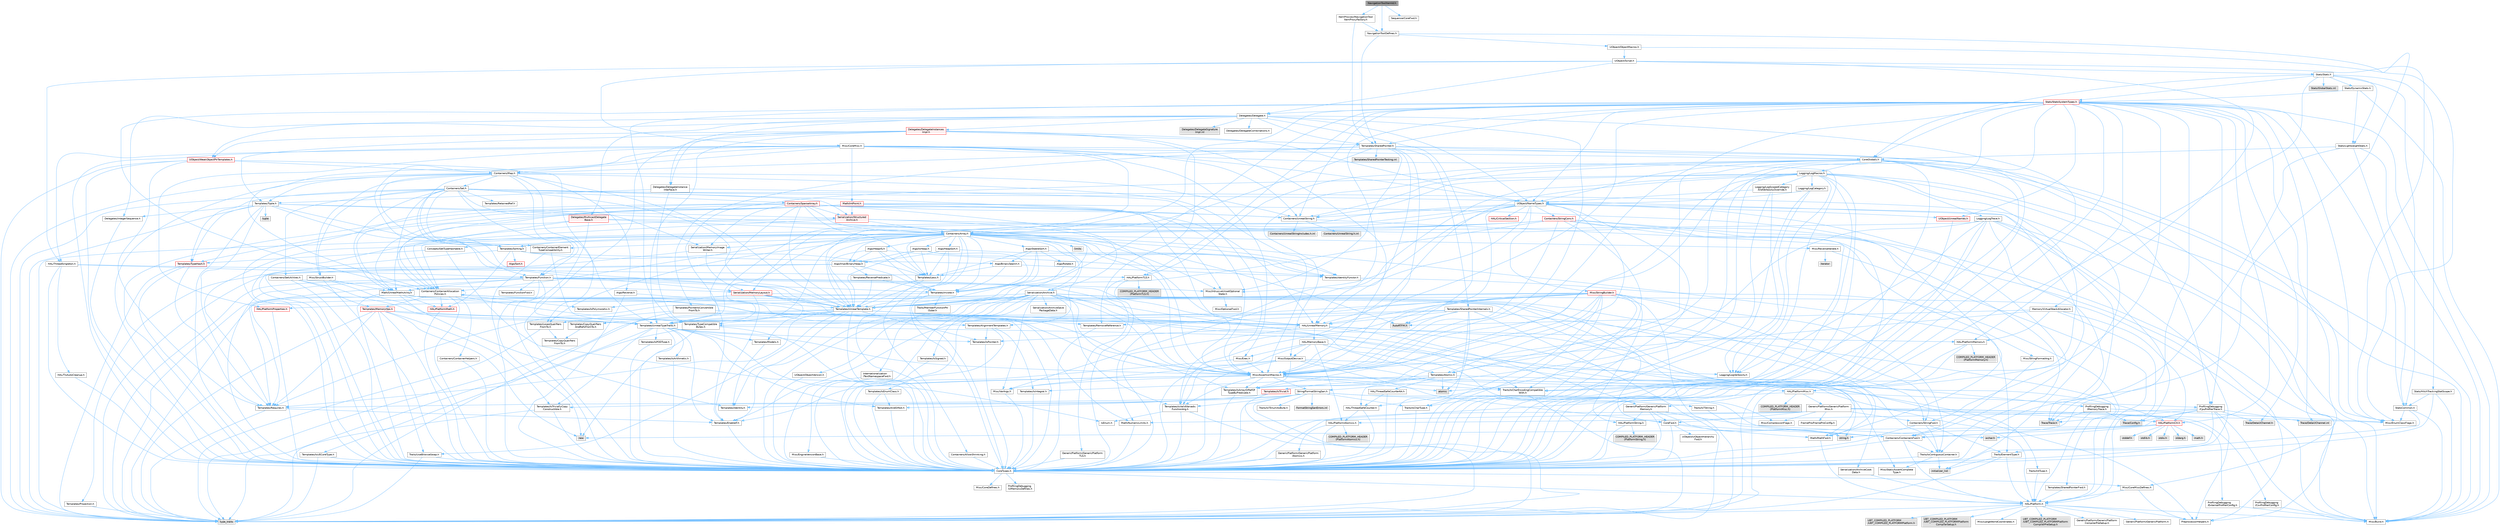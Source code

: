 digraph "NavigationToolItemId.h"
{
 // INTERACTIVE_SVG=YES
 // LATEX_PDF_SIZE
  bgcolor="transparent";
  edge [fontname=Helvetica,fontsize=10,labelfontname=Helvetica,labelfontsize=10];
  node [fontname=Helvetica,fontsize=10,shape=box,height=0.2,width=0.4];
  Node1 [id="Node000001",label="NavigationToolItemId.h",height=0.2,width=0.4,color="gray40", fillcolor="grey60", style="filled", fontcolor="black",tooltip=" "];
  Node1 -> Node2 [id="edge1_Node000001_Node000002",color="steelblue1",style="solid",tooltip=" "];
  Node2 [id="Node000002",label="ItemProxies/INavigationTool\lItemProxyFactory.h",height=0.2,width=0.4,color="grey40", fillcolor="white", style="filled",URL="$db/d06/INavigationToolItemProxyFactory_8h.html",tooltip=" "];
  Node2 -> Node3 [id="edge2_Node000002_Node000003",color="steelblue1",style="solid",tooltip=" "];
  Node3 [id="Node000003",label="NavigationToolDefines.h",height=0.2,width=0.4,color="grey40", fillcolor="white", style="filled",URL="$d1/d31/NavigationToolDefines_8h.html",tooltip=" "];
  Node3 -> Node4 [id="edge3_Node000003_Node000004",color="steelblue1",style="solid",tooltip=" "];
  Node4 [id="Node000004",label="Containers/ContainersFwd.h",height=0.2,width=0.4,color="grey40", fillcolor="white", style="filled",URL="$d4/d0a/ContainersFwd_8h.html",tooltip=" "];
  Node4 -> Node5 [id="edge4_Node000004_Node000005",color="steelblue1",style="solid",tooltip=" "];
  Node5 [id="Node000005",label="HAL/Platform.h",height=0.2,width=0.4,color="grey40", fillcolor="white", style="filled",URL="$d9/dd0/Platform_8h.html",tooltip=" "];
  Node5 -> Node6 [id="edge5_Node000005_Node000006",color="steelblue1",style="solid",tooltip=" "];
  Node6 [id="Node000006",label="Misc/Build.h",height=0.2,width=0.4,color="grey40", fillcolor="white", style="filled",URL="$d3/dbb/Build_8h.html",tooltip=" "];
  Node5 -> Node7 [id="edge6_Node000005_Node000007",color="steelblue1",style="solid",tooltip=" "];
  Node7 [id="Node000007",label="Misc/LargeWorldCoordinates.h",height=0.2,width=0.4,color="grey40", fillcolor="white", style="filled",URL="$d2/dcb/LargeWorldCoordinates_8h.html",tooltip=" "];
  Node5 -> Node8 [id="edge7_Node000005_Node000008",color="steelblue1",style="solid",tooltip=" "];
  Node8 [id="Node000008",label="type_traits",height=0.2,width=0.4,color="grey60", fillcolor="#E0E0E0", style="filled",tooltip=" "];
  Node5 -> Node9 [id="edge8_Node000005_Node000009",color="steelblue1",style="solid",tooltip=" "];
  Node9 [id="Node000009",label="PreprocessorHelpers.h",height=0.2,width=0.4,color="grey40", fillcolor="white", style="filled",URL="$db/ddb/PreprocessorHelpers_8h.html",tooltip=" "];
  Node5 -> Node10 [id="edge9_Node000005_Node000010",color="steelblue1",style="solid",tooltip=" "];
  Node10 [id="Node000010",label="UBT_COMPILED_PLATFORM\l/UBT_COMPILED_PLATFORMPlatform\lCompilerPreSetup.h",height=0.2,width=0.4,color="grey60", fillcolor="#E0E0E0", style="filled",tooltip=" "];
  Node5 -> Node11 [id="edge10_Node000005_Node000011",color="steelblue1",style="solid",tooltip=" "];
  Node11 [id="Node000011",label="GenericPlatform/GenericPlatform\lCompilerPreSetup.h",height=0.2,width=0.4,color="grey40", fillcolor="white", style="filled",URL="$d9/dc8/GenericPlatformCompilerPreSetup_8h.html",tooltip=" "];
  Node5 -> Node12 [id="edge11_Node000005_Node000012",color="steelblue1",style="solid",tooltip=" "];
  Node12 [id="Node000012",label="GenericPlatform/GenericPlatform.h",height=0.2,width=0.4,color="grey40", fillcolor="white", style="filled",URL="$d6/d84/GenericPlatform_8h.html",tooltip=" "];
  Node5 -> Node13 [id="edge12_Node000005_Node000013",color="steelblue1",style="solid",tooltip=" "];
  Node13 [id="Node000013",label="UBT_COMPILED_PLATFORM\l/UBT_COMPILED_PLATFORMPlatform.h",height=0.2,width=0.4,color="grey60", fillcolor="#E0E0E0", style="filled",tooltip=" "];
  Node5 -> Node14 [id="edge13_Node000005_Node000014",color="steelblue1",style="solid",tooltip=" "];
  Node14 [id="Node000014",label="UBT_COMPILED_PLATFORM\l/UBT_COMPILED_PLATFORMPlatform\lCompilerSetup.h",height=0.2,width=0.4,color="grey60", fillcolor="#E0E0E0", style="filled",tooltip=" "];
  Node4 -> Node15 [id="edge14_Node000004_Node000015",color="steelblue1",style="solid",tooltip=" "];
  Node15 [id="Node000015",label="CoreTypes.h",height=0.2,width=0.4,color="grey40", fillcolor="white", style="filled",URL="$dc/dec/CoreTypes_8h.html",tooltip=" "];
  Node15 -> Node5 [id="edge15_Node000015_Node000005",color="steelblue1",style="solid",tooltip=" "];
  Node15 -> Node16 [id="edge16_Node000015_Node000016",color="steelblue1",style="solid",tooltip=" "];
  Node16 [id="Node000016",label="ProfilingDebugging\l/UMemoryDefines.h",height=0.2,width=0.4,color="grey40", fillcolor="white", style="filled",URL="$d2/da2/UMemoryDefines_8h.html",tooltip=" "];
  Node15 -> Node17 [id="edge17_Node000015_Node000017",color="steelblue1",style="solid",tooltip=" "];
  Node17 [id="Node000017",label="Misc/CoreMiscDefines.h",height=0.2,width=0.4,color="grey40", fillcolor="white", style="filled",URL="$da/d38/CoreMiscDefines_8h.html",tooltip=" "];
  Node17 -> Node5 [id="edge18_Node000017_Node000005",color="steelblue1",style="solid",tooltip=" "];
  Node17 -> Node9 [id="edge19_Node000017_Node000009",color="steelblue1",style="solid",tooltip=" "];
  Node15 -> Node18 [id="edge20_Node000015_Node000018",color="steelblue1",style="solid",tooltip=" "];
  Node18 [id="Node000018",label="Misc/CoreDefines.h",height=0.2,width=0.4,color="grey40", fillcolor="white", style="filled",URL="$d3/dd2/CoreDefines_8h.html",tooltip=" "];
  Node4 -> Node19 [id="edge21_Node000004_Node000019",color="steelblue1",style="solid",tooltip=" "];
  Node19 [id="Node000019",label="Traits/IsContiguousContainer.h",height=0.2,width=0.4,color="grey40", fillcolor="white", style="filled",URL="$d5/d3c/IsContiguousContainer_8h.html",tooltip=" "];
  Node19 -> Node15 [id="edge22_Node000019_Node000015",color="steelblue1",style="solid",tooltip=" "];
  Node19 -> Node20 [id="edge23_Node000019_Node000020",color="steelblue1",style="solid",tooltip=" "];
  Node20 [id="Node000020",label="Misc/StaticAssertComplete\lType.h",height=0.2,width=0.4,color="grey40", fillcolor="white", style="filled",URL="$d5/d4e/StaticAssertCompleteType_8h.html",tooltip=" "];
  Node19 -> Node21 [id="edge24_Node000019_Node000021",color="steelblue1",style="solid",tooltip=" "];
  Node21 [id="Node000021",label="initializer_list",height=0.2,width=0.4,color="grey60", fillcolor="#E0E0E0", style="filled",tooltip=" "];
  Node3 -> Node22 [id="edge25_Node000003_Node000022",color="steelblue1",style="solid",tooltip=" "];
  Node22 [id="Node000022",label="Templates/SharedPointer.h",height=0.2,width=0.4,color="grey40", fillcolor="white", style="filled",URL="$d2/d17/SharedPointer_8h.html",tooltip=" "];
  Node22 -> Node15 [id="edge26_Node000022_Node000015",color="steelblue1",style="solid",tooltip=" "];
  Node22 -> Node23 [id="edge27_Node000022_Node000023",color="steelblue1",style="solid",tooltip=" "];
  Node23 [id="Node000023",label="Misc/IntrusiveUnsetOptional\lState.h",height=0.2,width=0.4,color="grey40", fillcolor="white", style="filled",URL="$d2/d0a/IntrusiveUnsetOptionalState_8h.html",tooltip=" "];
  Node23 -> Node24 [id="edge28_Node000023_Node000024",color="steelblue1",style="solid",tooltip=" "];
  Node24 [id="Node000024",label="Misc/OptionalFwd.h",height=0.2,width=0.4,color="grey40", fillcolor="white", style="filled",URL="$dc/d50/OptionalFwd_8h.html",tooltip=" "];
  Node22 -> Node25 [id="edge29_Node000022_Node000025",color="steelblue1",style="solid",tooltip=" "];
  Node25 [id="Node000025",label="Templates/PointerIsConvertible\lFromTo.h",height=0.2,width=0.4,color="grey40", fillcolor="white", style="filled",URL="$d6/d65/PointerIsConvertibleFromTo_8h.html",tooltip=" "];
  Node25 -> Node15 [id="edge30_Node000025_Node000015",color="steelblue1",style="solid",tooltip=" "];
  Node25 -> Node20 [id="edge31_Node000025_Node000020",color="steelblue1",style="solid",tooltip=" "];
  Node25 -> Node26 [id="edge32_Node000025_Node000026",color="steelblue1",style="solid",tooltip=" "];
  Node26 [id="Node000026",label="Templates/LosesQualifiers\lFromTo.h",height=0.2,width=0.4,color="grey40", fillcolor="white", style="filled",URL="$d2/db3/LosesQualifiersFromTo_8h.html",tooltip=" "];
  Node26 -> Node27 [id="edge33_Node000026_Node000027",color="steelblue1",style="solid",tooltip=" "];
  Node27 [id="Node000027",label="Templates/CopyQualifiers\lFromTo.h",height=0.2,width=0.4,color="grey40", fillcolor="white", style="filled",URL="$d5/db4/CopyQualifiersFromTo_8h.html",tooltip=" "];
  Node26 -> Node8 [id="edge34_Node000026_Node000008",color="steelblue1",style="solid",tooltip=" "];
  Node25 -> Node8 [id="edge35_Node000025_Node000008",color="steelblue1",style="solid",tooltip=" "];
  Node22 -> Node28 [id="edge36_Node000022_Node000028",color="steelblue1",style="solid",tooltip=" "];
  Node28 [id="Node000028",label="Misc/AssertionMacros.h",height=0.2,width=0.4,color="grey40", fillcolor="white", style="filled",URL="$d0/dfa/AssertionMacros_8h.html",tooltip=" "];
  Node28 -> Node15 [id="edge37_Node000028_Node000015",color="steelblue1",style="solid",tooltip=" "];
  Node28 -> Node5 [id="edge38_Node000028_Node000005",color="steelblue1",style="solid",tooltip=" "];
  Node28 -> Node29 [id="edge39_Node000028_Node000029",color="steelblue1",style="solid",tooltip=" "];
  Node29 [id="Node000029",label="HAL/PlatformMisc.h",height=0.2,width=0.4,color="grey40", fillcolor="white", style="filled",URL="$d0/df5/PlatformMisc_8h.html",tooltip=" "];
  Node29 -> Node15 [id="edge40_Node000029_Node000015",color="steelblue1",style="solid",tooltip=" "];
  Node29 -> Node30 [id="edge41_Node000029_Node000030",color="steelblue1",style="solid",tooltip=" "];
  Node30 [id="Node000030",label="GenericPlatform/GenericPlatform\lMisc.h",height=0.2,width=0.4,color="grey40", fillcolor="white", style="filled",URL="$db/d9a/GenericPlatformMisc_8h.html",tooltip=" "];
  Node30 -> Node31 [id="edge42_Node000030_Node000031",color="steelblue1",style="solid",tooltip=" "];
  Node31 [id="Node000031",label="Containers/StringFwd.h",height=0.2,width=0.4,color="grey40", fillcolor="white", style="filled",URL="$df/d37/StringFwd_8h.html",tooltip=" "];
  Node31 -> Node15 [id="edge43_Node000031_Node000015",color="steelblue1",style="solid",tooltip=" "];
  Node31 -> Node32 [id="edge44_Node000031_Node000032",color="steelblue1",style="solid",tooltip=" "];
  Node32 [id="Node000032",label="Traits/ElementType.h",height=0.2,width=0.4,color="grey40", fillcolor="white", style="filled",URL="$d5/d4f/ElementType_8h.html",tooltip=" "];
  Node32 -> Node5 [id="edge45_Node000032_Node000005",color="steelblue1",style="solid",tooltip=" "];
  Node32 -> Node21 [id="edge46_Node000032_Node000021",color="steelblue1",style="solid",tooltip=" "];
  Node32 -> Node8 [id="edge47_Node000032_Node000008",color="steelblue1",style="solid",tooltip=" "];
  Node31 -> Node19 [id="edge48_Node000031_Node000019",color="steelblue1",style="solid",tooltip=" "];
  Node30 -> Node33 [id="edge49_Node000030_Node000033",color="steelblue1",style="solid",tooltip=" "];
  Node33 [id="Node000033",label="CoreFwd.h",height=0.2,width=0.4,color="grey40", fillcolor="white", style="filled",URL="$d1/d1e/CoreFwd_8h.html",tooltip=" "];
  Node33 -> Node15 [id="edge50_Node000033_Node000015",color="steelblue1",style="solid",tooltip=" "];
  Node33 -> Node4 [id="edge51_Node000033_Node000004",color="steelblue1",style="solid",tooltip=" "];
  Node33 -> Node34 [id="edge52_Node000033_Node000034",color="steelblue1",style="solid",tooltip=" "];
  Node34 [id="Node000034",label="Math/MathFwd.h",height=0.2,width=0.4,color="grey40", fillcolor="white", style="filled",URL="$d2/d10/MathFwd_8h.html",tooltip=" "];
  Node34 -> Node5 [id="edge53_Node000034_Node000005",color="steelblue1",style="solid",tooltip=" "];
  Node33 -> Node35 [id="edge54_Node000033_Node000035",color="steelblue1",style="solid",tooltip=" "];
  Node35 [id="Node000035",label="UObject/UObjectHierarchy\lFwd.h",height=0.2,width=0.4,color="grey40", fillcolor="white", style="filled",URL="$d3/d13/UObjectHierarchyFwd_8h.html",tooltip=" "];
  Node30 -> Node15 [id="edge55_Node000030_Node000015",color="steelblue1",style="solid",tooltip=" "];
  Node30 -> Node36 [id="edge56_Node000030_Node000036",color="steelblue1",style="solid",tooltip=" "];
  Node36 [id="Node000036",label="FramePro/FrameProConfig.h",height=0.2,width=0.4,color="grey40", fillcolor="white", style="filled",URL="$d7/d90/FrameProConfig_8h.html",tooltip=" "];
  Node30 -> Node37 [id="edge57_Node000030_Node000037",color="steelblue1",style="solid",tooltip=" "];
  Node37 [id="Node000037",label="HAL/PlatformCrt.h",height=0.2,width=0.4,color="red", fillcolor="#FFF0F0", style="filled",URL="$d8/d75/PlatformCrt_8h.html",tooltip=" "];
  Node37 -> Node38 [id="edge58_Node000037_Node000038",color="steelblue1",style="solid",tooltip=" "];
  Node38 [id="Node000038",label="new",height=0.2,width=0.4,color="grey60", fillcolor="#E0E0E0", style="filled",tooltip=" "];
  Node37 -> Node39 [id="edge59_Node000037_Node000039",color="steelblue1",style="solid",tooltip=" "];
  Node39 [id="Node000039",label="wchar.h",height=0.2,width=0.4,color="grey60", fillcolor="#E0E0E0", style="filled",tooltip=" "];
  Node37 -> Node40 [id="edge60_Node000037_Node000040",color="steelblue1",style="solid",tooltip=" "];
  Node40 [id="Node000040",label="stddef.h",height=0.2,width=0.4,color="grey60", fillcolor="#E0E0E0", style="filled",tooltip=" "];
  Node37 -> Node41 [id="edge61_Node000037_Node000041",color="steelblue1",style="solid",tooltip=" "];
  Node41 [id="Node000041",label="stdlib.h",height=0.2,width=0.4,color="grey60", fillcolor="#E0E0E0", style="filled",tooltip=" "];
  Node37 -> Node42 [id="edge62_Node000037_Node000042",color="steelblue1",style="solid",tooltip=" "];
  Node42 [id="Node000042",label="stdio.h",height=0.2,width=0.4,color="grey60", fillcolor="#E0E0E0", style="filled",tooltip=" "];
  Node37 -> Node43 [id="edge63_Node000037_Node000043",color="steelblue1",style="solid",tooltip=" "];
  Node43 [id="Node000043",label="stdarg.h",height=0.2,width=0.4,color="grey60", fillcolor="#E0E0E0", style="filled",tooltip=" "];
  Node37 -> Node44 [id="edge64_Node000037_Node000044",color="steelblue1",style="solid",tooltip=" "];
  Node44 [id="Node000044",label="math.h",height=0.2,width=0.4,color="grey60", fillcolor="#E0E0E0", style="filled",tooltip=" "];
  Node37 -> Node46 [id="edge65_Node000037_Node000046",color="steelblue1",style="solid",tooltip=" "];
  Node46 [id="Node000046",label="string.h",height=0.2,width=0.4,color="grey60", fillcolor="#E0E0E0", style="filled",tooltip=" "];
  Node30 -> Node47 [id="edge66_Node000030_Node000047",color="steelblue1",style="solid",tooltip=" "];
  Node47 [id="Node000047",label="Math/NumericLimits.h",height=0.2,width=0.4,color="grey40", fillcolor="white", style="filled",URL="$df/d1b/NumericLimits_8h.html",tooltip=" "];
  Node47 -> Node15 [id="edge67_Node000047_Node000015",color="steelblue1",style="solid",tooltip=" "];
  Node30 -> Node48 [id="edge68_Node000030_Node000048",color="steelblue1",style="solid",tooltip=" "];
  Node48 [id="Node000048",label="Misc/CompressionFlags.h",height=0.2,width=0.4,color="grey40", fillcolor="white", style="filled",URL="$d9/d76/CompressionFlags_8h.html",tooltip=" "];
  Node30 -> Node49 [id="edge69_Node000030_Node000049",color="steelblue1",style="solid",tooltip=" "];
  Node49 [id="Node000049",label="Misc/EnumClassFlags.h",height=0.2,width=0.4,color="grey40", fillcolor="white", style="filled",URL="$d8/de7/EnumClassFlags_8h.html",tooltip=" "];
  Node30 -> Node50 [id="edge70_Node000030_Node000050",color="steelblue1",style="solid",tooltip=" "];
  Node50 [id="Node000050",label="ProfilingDebugging\l/CsvProfilerConfig.h",height=0.2,width=0.4,color="grey40", fillcolor="white", style="filled",URL="$d3/d88/CsvProfilerConfig_8h.html",tooltip=" "];
  Node50 -> Node6 [id="edge71_Node000050_Node000006",color="steelblue1",style="solid",tooltip=" "];
  Node30 -> Node51 [id="edge72_Node000030_Node000051",color="steelblue1",style="solid",tooltip=" "];
  Node51 [id="Node000051",label="ProfilingDebugging\l/ExternalProfilerConfig.h",height=0.2,width=0.4,color="grey40", fillcolor="white", style="filled",URL="$d3/dbb/ExternalProfilerConfig_8h.html",tooltip=" "];
  Node51 -> Node6 [id="edge73_Node000051_Node000006",color="steelblue1",style="solid",tooltip=" "];
  Node29 -> Node52 [id="edge74_Node000029_Node000052",color="steelblue1",style="solid",tooltip=" "];
  Node52 [id="Node000052",label="COMPILED_PLATFORM_HEADER\l(PlatformMisc.h)",height=0.2,width=0.4,color="grey60", fillcolor="#E0E0E0", style="filled",tooltip=" "];
  Node29 -> Node53 [id="edge75_Node000029_Node000053",color="steelblue1",style="solid",tooltip=" "];
  Node53 [id="Node000053",label="ProfilingDebugging\l/CpuProfilerTrace.h",height=0.2,width=0.4,color="grey40", fillcolor="white", style="filled",URL="$da/dcb/CpuProfilerTrace_8h.html",tooltip=" "];
  Node53 -> Node15 [id="edge76_Node000053_Node000015",color="steelblue1",style="solid",tooltip=" "];
  Node53 -> Node4 [id="edge77_Node000053_Node000004",color="steelblue1",style="solid",tooltip=" "];
  Node53 -> Node54 [id="edge78_Node000053_Node000054",color="steelblue1",style="solid",tooltip=" "];
  Node54 [id="Node000054",label="HAL/PlatformAtomics.h",height=0.2,width=0.4,color="grey40", fillcolor="white", style="filled",URL="$d3/d36/PlatformAtomics_8h.html",tooltip=" "];
  Node54 -> Node15 [id="edge79_Node000054_Node000015",color="steelblue1",style="solid",tooltip=" "];
  Node54 -> Node55 [id="edge80_Node000054_Node000055",color="steelblue1",style="solid",tooltip=" "];
  Node55 [id="Node000055",label="GenericPlatform/GenericPlatform\lAtomics.h",height=0.2,width=0.4,color="grey40", fillcolor="white", style="filled",URL="$da/d72/GenericPlatformAtomics_8h.html",tooltip=" "];
  Node55 -> Node15 [id="edge81_Node000055_Node000015",color="steelblue1",style="solid",tooltip=" "];
  Node54 -> Node56 [id="edge82_Node000054_Node000056",color="steelblue1",style="solid",tooltip=" "];
  Node56 [id="Node000056",label="COMPILED_PLATFORM_HEADER\l(PlatformAtomics.h)",height=0.2,width=0.4,color="grey60", fillcolor="#E0E0E0", style="filled",tooltip=" "];
  Node53 -> Node9 [id="edge83_Node000053_Node000009",color="steelblue1",style="solid",tooltip=" "];
  Node53 -> Node6 [id="edge84_Node000053_Node000006",color="steelblue1",style="solid",tooltip=" "];
  Node53 -> Node57 [id="edge85_Node000053_Node000057",color="steelblue1",style="solid",tooltip=" "];
  Node57 [id="Node000057",label="Trace/Config.h",height=0.2,width=0.4,color="grey60", fillcolor="#E0E0E0", style="filled",tooltip=" "];
  Node53 -> Node58 [id="edge86_Node000053_Node000058",color="steelblue1",style="solid",tooltip=" "];
  Node58 [id="Node000058",label="Trace/Detail/Channel.h",height=0.2,width=0.4,color="grey60", fillcolor="#E0E0E0", style="filled",tooltip=" "];
  Node53 -> Node59 [id="edge87_Node000053_Node000059",color="steelblue1",style="solid",tooltip=" "];
  Node59 [id="Node000059",label="Trace/Detail/Channel.inl",height=0.2,width=0.4,color="grey60", fillcolor="#E0E0E0", style="filled",tooltip=" "];
  Node53 -> Node60 [id="edge88_Node000053_Node000060",color="steelblue1",style="solid",tooltip=" "];
  Node60 [id="Node000060",label="Trace/Trace.h",height=0.2,width=0.4,color="grey60", fillcolor="#E0E0E0", style="filled",tooltip=" "];
  Node28 -> Node9 [id="edge89_Node000028_Node000009",color="steelblue1",style="solid",tooltip=" "];
  Node28 -> Node61 [id="edge90_Node000028_Node000061",color="steelblue1",style="solid",tooltip=" "];
  Node61 [id="Node000061",label="Templates/EnableIf.h",height=0.2,width=0.4,color="grey40", fillcolor="white", style="filled",URL="$d7/d60/EnableIf_8h.html",tooltip=" "];
  Node61 -> Node15 [id="edge91_Node000061_Node000015",color="steelblue1",style="solid",tooltip=" "];
  Node28 -> Node62 [id="edge92_Node000028_Node000062",color="steelblue1",style="solid",tooltip=" "];
  Node62 [id="Node000062",label="Templates/IsArrayOrRefOf\lTypeByPredicate.h",height=0.2,width=0.4,color="grey40", fillcolor="white", style="filled",URL="$d6/da1/IsArrayOrRefOfTypeByPredicate_8h.html",tooltip=" "];
  Node62 -> Node15 [id="edge93_Node000062_Node000015",color="steelblue1",style="solid",tooltip=" "];
  Node28 -> Node63 [id="edge94_Node000028_Node000063",color="steelblue1",style="solid",tooltip=" "];
  Node63 [id="Node000063",label="Templates/IsValidVariadic\lFunctionArg.h",height=0.2,width=0.4,color="grey40", fillcolor="white", style="filled",URL="$d0/dc8/IsValidVariadicFunctionArg_8h.html",tooltip=" "];
  Node63 -> Node15 [id="edge95_Node000063_Node000015",color="steelblue1",style="solid",tooltip=" "];
  Node63 -> Node64 [id="edge96_Node000063_Node000064",color="steelblue1",style="solid",tooltip=" "];
  Node64 [id="Node000064",label="IsEnum.h",height=0.2,width=0.4,color="grey40", fillcolor="white", style="filled",URL="$d4/de5/IsEnum_8h.html",tooltip=" "];
  Node63 -> Node8 [id="edge97_Node000063_Node000008",color="steelblue1",style="solid",tooltip=" "];
  Node28 -> Node65 [id="edge98_Node000028_Node000065",color="steelblue1",style="solid",tooltip=" "];
  Node65 [id="Node000065",label="Traits/IsCharEncodingCompatible\lWith.h",height=0.2,width=0.4,color="grey40", fillcolor="white", style="filled",URL="$df/dd1/IsCharEncodingCompatibleWith_8h.html",tooltip=" "];
  Node65 -> Node8 [id="edge99_Node000065_Node000008",color="steelblue1",style="solid",tooltip=" "];
  Node65 -> Node66 [id="edge100_Node000065_Node000066",color="steelblue1",style="solid",tooltip=" "];
  Node66 [id="Node000066",label="Traits/IsCharType.h",height=0.2,width=0.4,color="grey40", fillcolor="white", style="filled",URL="$db/d51/IsCharType_8h.html",tooltip=" "];
  Node66 -> Node15 [id="edge101_Node000066_Node000015",color="steelblue1",style="solid",tooltip=" "];
  Node28 -> Node67 [id="edge102_Node000028_Node000067",color="steelblue1",style="solid",tooltip=" "];
  Node67 [id="Node000067",label="Misc/VarArgs.h",height=0.2,width=0.4,color="grey40", fillcolor="white", style="filled",URL="$d5/d6f/VarArgs_8h.html",tooltip=" "];
  Node67 -> Node15 [id="edge103_Node000067_Node000015",color="steelblue1",style="solid",tooltip=" "];
  Node28 -> Node68 [id="edge104_Node000028_Node000068",color="steelblue1",style="solid",tooltip=" "];
  Node68 [id="Node000068",label="String/FormatStringSan.h",height=0.2,width=0.4,color="grey40", fillcolor="white", style="filled",URL="$d3/d8b/FormatStringSan_8h.html",tooltip=" "];
  Node68 -> Node8 [id="edge105_Node000068_Node000008",color="steelblue1",style="solid",tooltip=" "];
  Node68 -> Node15 [id="edge106_Node000068_Node000015",color="steelblue1",style="solid",tooltip=" "];
  Node68 -> Node69 [id="edge107_Node000068_Node000069",color="steelblue1",style="solid",tooltip=" "];
  Node69 [id="Node000069",label="Templates/Requires.h",height=0.2,width=0.4,color="grey40", fillcolor="white", style="filled",URL="$dc/d96/Requires_8h.html",tooltip=" "];
  Node69 -> Node61 [id="edge108_Node000069_Node000061",color="steelblue1",style="solid",tooltip=" "];
  Node69 -> Node8 [id="edge109_Node000069_Node000008",color="steelblue1",style="solid",tooltip=" "];
  Node68 -> Node70 [id="edge110_Node000068_Node000070",color="steelblue1",style="solid",tooltip=" "];
  Node70 [id="Node000070",label="Templates/Identity.h",height=0.2,width=0.4,color="grey40", fillcolor="white", style="filled",URL="$d0/dd5/Identity_8h.html",tooltip=" "];
  Node68 -> Node63 [id="edge111_Node000068_Node000063",color="steelblue1",style="solid",tooltip=" "];
  Node68 -> Node66 [id="edge112_Node000068_Node000066",color="steelblue1",style="solid",tooltip=" "];
  Node68 -> Node71 [id="edge113_Node000068_Node000071",color="steelblue1",style="solid",tooltip=" "];
  Node71 [id="Node000071",label="Traits/IsTEnumAsByte.h",height=0.2,width=0.4,color="grey40", fillcolor="white", style="filled",URL="$d1/de6/IsTEnumAsByte_8h.html",tooltip=" "];
  Node68 -> Node72 [id="edge114_Node000068_Node000072",color="steelblue1",style="solid",tooltip=" "];
  Node72 [id="Node000072",label="Traits/IsTString.h",height=0.2,width=0.4,color="grey40", fillcolor="white", style="filled",URL="$d0/df8/IsTString_8h.html",tooltip=" "];
  Node72 -> Node4 [id="edge115_Node000072_Node000004",color="steelblue1",style="solid",tooltip=" "];
  Node68 -> Node4 [id="edge116_Node000068_Node000004",color="steelblue1",style="solid",tooltip=" "];
  Node68 -> Node73 [id="edge117_Node000068_Node000073",color="steelblue1",style="solid",tooltip=" "];
  Node73 [id="Node000073",label="FormatStringSanErrors.inl",height=0.2,width=0.4,color="grey60", fillcolor="#E0E0E0", style="filled",tooltip=" "];
  Node28 -> Node74 [id="edge118_Node000028_Node000074",color="steelblue1",style="solid",tooltip=" "];
  Node74 [id="Node000074",label="atomic",height=0.2,width=0.4,color="grey60", fillcolor="#E0E0E0", style="filled",tooltip=" "];
  Node22 -> Node75 [id="edge119_Node000022_Node000075",color="steelblue1",style="solid",tooltip=" "];
  Node75 [id="Node000075",label="HAL/UnrealMemory.h",height=0.2,width=0.4,color="grey40", fillcolor="white", style="filled",URL="$d9/d96/UnrealMemory_8h.html",tooltip=" "];
  Node75 -> Node15 [id="edge120_Node000075_Node000015",color="steelblue1",style="solid",tooltip=" "];
  Node75 -> Node76 [id="edge121_Node000075_Node000076",color="steelblue1",style="solid",tooltip=" "];
  Node76 [id="Node000076",label="GenericPlatform/GenericPlatform\lMemory.h",height=0.2,width=0.4,color="grey40", fillcolor="white", style="filled",URL="$dd/d22/GenericPlatformMemory_8h.html",tooltip=" "];
  Node76 -> Node33 [id="edge122_Node000076_Node000033",color="steelblue1",style="solid",tooltip=" "];
  Node76 -> Node15 [id="edge123_Node000076_Node000015",color="steelblue1",style="solid",tooltip=" "];
  Node76 -> Node77 [id="edge124_Node000076_Node000077",color="steelblue1",style="solid",tooltip=" "];
  Node77 [id="Node000077",label="HAL/PlatformString.h",height=0.2,width=0.4,color="grey40", fillcolor="white", style="filled",URL="$db/db5/PlatformString_8h.html",tooltip=" "];
  Node77 -> Node15 [id="edge125_Node000077_Node000015",color="steelblue1",style="solid",tooltip=" "];
  Node77 -> Node78 [id="edge126_Node000077_Node000078",color="steelblue1",style="solid",tooltip=" "];
  Node78 [id="Node000078",label="COMPILED_PLATFORM_HEADER\l(PlatformString.h)",height=0.2,width=0.4,color="grey60", fillcolor="#E0E0E0", style="filled",tooltip=" "];
  Node76 -> Node46 [id="edge127_Node000076_Node000046",color="steelblue1",style="solid",tooltip=" "];
  Node76 -> Node39 [id="edge128_Node000076_Node000039",color="steelblue1",style="solid",tooltip=" "];
  Node75 -> Node79 [id="edge129_Node000075_Node000079",color="steelblue1",style="solid",tooltip=" "];
  Node79 [id="Node000079",label="HAL/MemoryBase.h",height=0.2,width=0.4,color="grey40", fillcolor="white", style="filled",URL="$d6/d9f/MemoryBase_8h.html",tooltip=" "];
  Node79 -> Node15 [id="edge130_Node000079_Node000015",color="steelblue1",style="solid",tooltip=" "];
  Node79 -> Node54 [id="edge131_Node000079_Node000054",color="steelblue1",style="solid",tooltip=" "];
  Node79 -> Node37 [id="edge132_Node000079_Node000037",color="steelblue1",style="solid",tooltip=" "];
  Node79 -> Node80 [id="edge133_Node000079_Node000080",color="steelblue1",style="solid",tooltip=" "];
  Node80 [id="Node000080",label="Misc/Exec.h",height=0.2,width=0.4,color="grey40", fillcolor="white", style="filled",URL="$de/ddb/Exec_8h.html",tooltip=" "];
  Node80 -> Node15 [id="edge134_Node000080_Node000015",color="steelblue1",style="solid",tooltip=" "];
  Node80 -> Node28 [id="edge135_Node000080_Node000028",color="steelblue1",style="solid",tooltip=" "];
  Node79 -> Node81 [id="edge136_Node000079_Node000081",color="steelblue1",style="solid",tooltip=" "];
  Node81 [id="Node000081",label="Misc/OutputDevice.h",height=0.2,width=0.4,color="grey40", fillcolor="white", style="filled",URL="$d7/d32/OutputDevice_8h.html",tooltip=" "];
  Node81 -> Node33 [id="edge137_Node000081_Node000033",color="steelblue1",style="solid",tooltip=" "];
  Node81 -> Node15 [id="edge138_Node000081_Node000015",color="steelblue1",style="solid",tooltip=" "];
  Node81 -> Node82 [id="edge139_Node000081_Node000082",color="steelblue1",style="solid",tooltip=" "];
  Node82 [id="Node000082",label="Logging/LogVerbosity.h",height=0.2,width=0.4,color="grey40", fillcolor="white", style="filled",URL="$d2/d8f/LogVerbosity_8h.html",tooltip=" "];
  Node82 -> Node15 [id="edge140_Node000082_Node000015",color="steelblue1",style="solid",tooltip=" "];
  Node81 -> Node67 [id="edge141_Node000081_Node000067",color="steelblue1",style="solid",tooltip=" "];
  Node81 -> Node62 [id="edge142_Node000081_Node000062",color="steelblue1",style="solid",tooltip=" "];
  Node81 -> Node63 [id="edge143_Node000081_Node000063",color="steelblue1",style="solid",tooltip=" "];
  Node81 -> Node65 [id="edge144_Node000081_Node000065",color="steelblue1",style="solid",tooltip=" "];
  Node79 -> Node83 [id="edge145_Node000079_Node000083",color="steelblue1",style="solid",tooltip=" "];
  Node83 [id="Node000083",label="Templates/Atomic.h",height=0.2,width=0.4,color="grey40", fillcolor="white", style="filled",URL="$d3/d91/Atomic_8h.html",tooltip=" "];
  Node83 -> Node84 [id="edge146_Node000083_Node000084",color="steelblue1",style="solid",tooltip=" "];
  Node84 [id="Node000084",label="HAL/ThreadSafeCounter.h",height=0.2,width=0.4,color="grey40", fillcolor="white", style="filled",URL="$dc/dc9/ThreadSafeCounter_8h.html",tooltip=" "];
  Node84 -> Node15 [id="edge147_Node000084_Node000015",color="steelblue1",style="solid",tooltip=" "];
  Node84 -> Node54 [id="edge148_Node000084_Node000054",color="steelblue1",style="solid",tooltip=" "];
  Node83 -> Node85 [id="edge149_Node000083_Node000085",color="steelblue1",style="solid",tooltip=" "];
  Node85 [id="Node000085",label="HAL/ThreadSafeCounter64.h",height=0.2,width=0.4,color="grey40", fillcolor="white", style="filled",URL="$d0/d12/ThreadSafeCounter64_8h.html",tooltip=" "];
  Node85 -> Node15 [id="edge150_Node000085_Node000015",color="steelblue1",style="solid",tooltip=" "];
  Node85 -> Node84 [id="edge151_Node000085_Node000084",color="steelblue1",style="solid",tooltip=" "];
  Node83 -> Node86 [id="edge152_Node000083_Node000086",color="steelblue1",style="solid",tooltip=" "];
  Node86 [id="Node000086",label="Templates/IsIntegral.h",height=0.2,width=0.4,color="grey40", fillcolor="white", style="filled",URL="$da/d64/IsIntegral_8h.html",tooltip=" "];
  Node86 -> Node15 [id="edge153_Node000086_Node000015",color="steelblue1",style="solid",tooltip=" "];
  Node83 -> Node87 [id="edge154_Node000083_Node000087",color="steelblue1",style="solid",tooltip=" "];
  Node87 [id="Node000087",label="Templates/IsTrivial.h",height=0.2,width=0.4,color="red", fillcolor="#FFF0F0", style="filled",URL="$da/d4c/IsTrivial_8h.html",tooltip=" "];
  Node87 -> Node88 [id="edge155_Node000087_Node000088",color="steelblue1",style="solid",tooltip=" "];
  Node88 [id="Node000088",label="Templates/AndOrNot.h",height=0.2,width=0.4,color="grey40", fillcolor="white", style="filled",URL="$db/d0a/AndOrNot_8h.html",tooltip=" "];
  Node88 -> Node15 [id="edge156_Node000088_Node000015",color="steelblue1",style="solid",tooltip=" "];
  Node87 -> Node89 [id="edge157_Node000087_Node000089",color="steelblue1",style="solid",tooltip=" "];
  Node89 [id="Node000089",label="Templates/IsTriviallyCopy\lConstructible.h",height=0.2,width=0.4,color="grey40", fillcolor="white", style="filled",URL="$d3/d78/IsTriviallyCopyConstructible_8h.html",tooltip=" "];
  Node89 -> Node15 [id="edge158_Node000089_Node000015",color="steelblue1",style="solid",tooltip=" "];
  Node89 -> Node8 [id="edge159_Node000089_Node000008",color="steelblue1",style="solid",tooltip=" "];
  Node87 -> Node8 [id="edge160_Node000087_Node000008",color="steelblue1",style="solid",tooltip=" "];
  Node83 -> Node91 [id="edge161_Node000083_Node000091",color="steelblue1",style="solid",tooltip=" "];
  Node91 [id="Node000091",label="Traits/IntType.h",height=0.2,width=0.4,color="grey40", fillcolor="white", style="filled",URL="$d7/deb/IntType_8h.html",tooltip=" "];
  Node91 -> Node5 [id="edge162_Node000091_Node000005",color="steelblue1",style="solid",tooltip=" "];
  Node83 -> Node74 [id="edge163_Node000083_Node000074",color="steelblue1",style="solid",tooltip=" "];
  Node75 -> Node92 [id="edge164_Node000075_Node000092",color="steelblue1",style="solid",tooltip=" "];
  Node92 [id="Node000092",label="HAL/PlatformMemory.h",height=0.2,width=0.4,color="grey40", fillcolor="white", style="filled",URL="$de/d68/PlatformMemory_8h.html",tooltip=" "];
  Node92 -> Node15 [id="edge165_Node000092_Node000015",color="steelblue1",style="solid",tooltip=" "];
  Node92 -> Node76 [id="edge166_Node000092_Node000076",color="steelblue1",style="solid",tooltip=" "];
  Node92 -> Node93 [id="edge167_Node000092_Node000093",color="steelblue1",style="solid",tooltip=" "];
  Node93 [id="Node000093",label="COMPILED_PLATFORM_HEADER\l(PlatformMemory.h)",height=0.2,width=0.4,color="grey60", fillcolor="#E0E0E0", style="filled",tooltip=" "];
  Node75 -> Node94 [id="edge168_Node000075_Node000094",color="steelblue1",style="solid",tooltip=" "];
  Node94 [id="Node000094",label="ProfilingDebugging\l/MemoryTrace.h",height=0.2,width=0.4,color="grey40", fillcolor="white", style="filled",URL="$da/dd7/MemoryTrace_8h.html",tooltip=" "];
  Node94 -> Node5 [id="edge169_Node000094_Node000005",color="steelblue1",style="solid",tooltip=" "];
  Node94 -> Node49 [id="edge170_Node000094_Node000049",color="steelblue1",style="solid",tooltip=" "];
  Node94 -> Node57 [id="edge171_Node000094_Node000057",color="steelblue1",style="solid",tooltip=" "];
  Node94 -> Node60 [id="edge172_Node000094_Node000060",color="steelblue1",style="solid",tooltip=" "];
  Node75 -> Node95 [id="edge173_Node000075_Node000095",color="steelblue1",style="solid",tooltip=" "];
  Node95 [id="Node000095",label="Templates/IsPointer.h",height=0.2,width=0.4,color="grey40", fillcolor="white", style="filled",URL="$d7/d05/IsPointer_8h.html",tooltip=" "];
  Node95 -> Node15 [id="edge174_Node000095_Node000015",color="steelblue1",style="solid",tooltip=" "];
  Node22 -> Node96 [id="edge175_Node000022_Node000096",color="steelblue1",style="solid",tooltip=" "];
  Node96 [id="Node000096",label="Containers/Array.h",height=0.2,width=0.4,color="grey40", fillcolor="white", style="filled",URL="$df/dd0/Array_8h.html",tooltip=" "];
  Node96 -> Node15 [id="edge176_Node000096_Node000015",color="steelblue1",style="solid",tooltip=" "];
  Node96 -> Node28 [id="edge177_Node000096_Node000028",color="steelblue1",style="solid",tooltip=" "];
  Node96 -> Node23 [id="edge178_Node000096_Node000023",color="steelblue1",style="solid",tooltip=" "];
  Node96 -> Node97 [id="edge179_Node000096_Node000097",color="steelblue1",style="solid",tooltip=" "];
  Node97 [id="Node000097",label="Misc/ReverseIterate.h",height=0.2,width=0.4,color="grey40", fillcolor="white", style="filled",URL="$db/de3/ReverseIterate_8h.html",tooltip=" "];
  Node97 -> Node5 [id="edge180_Node000097_Node000005",color="steelblue1",style="solid",tooltip=" "];
  Node97 -> Node98 [id="edge181_Node000097_Node000098",color="steelblue1",style="solid",tooltip=" "];
  Node98 [id="Node000098",label="iterator",height=0.2,width=0.4,color="grey60", fillcolor="#E0E0E0", style="filled",tooltip=" "];
  Node96 -> Node75 [id="edge182_Node000096_Node000075",color="steelblue1",style="solid",tooltip=" "];
  Node96 -> Node99 [id="edge183_Node000096_Node000099",color="steelblue1",style="solid",tooltip=" "];
  Node99 [id="Node000099",label="Templates/UnrealTypeTraits.h",height=0.2,width=0.4,color="grey40", fillcolor="white", style="filled",URL="$d2/d2d/UnrealTypeTraits_8h.html",tooltip=" "];
  Node99 -> Node15 [id="edge184_Node000099_Node000015",color="steelblue1",style="solid",tooltip=" "];
  Node99 -> Node95 [id="edge185_Node000099_Node000095",color="steelblue1",style="solid",tooltip=" "];
  Node99 -> Node28 [id="edge186_Node000099_Node000028",color="steelblue1",style="solid",tooltip=" "];
  Node99 -> Node88 [id="edge187_Node000099_Node000088",color="steelblue1",style="solid",tooltip=" "];
  Node99 -> Node61 [id="edge188_Node000099_Node000061",color="steelblue1",style="solid",tooltip=" "];
  Node99 -> Node100 [id="edge189_Node000099_Node000100",color="steelblue1",style="solid",tooltip=" "];
  Node100 [id="Node000100",label="Templates/IsArithmetic.h",height=0.2,width=0.4,color="grey40", fillcolor="white", style="filled",URL="$d2/d5d/IsArithmetic_8h.html",tooltip=" "];
  Node100 -> Node15 [id="edge190_Node000100_Node000015",color="steelblue1",style="solid",tooltip=" "];
  Node99 -> Node64 [id="edge191_Node000099_Node000064",color="steelblue1",style="solid",tooltip=" "];
  Node99 -> Node101 [id="edge192_Node000099_Node000101",color="steelblue1",style="solid",tooltip=" "];
  Node101 [id="Node000101",label="Templates/Models.h",height=0.2,width=0.4,color="grey40", fillcolor="white", style="filled",URL="$d3/d0c/Models_8h.html",tooltip=" "];
  Node101 -> Node70 [id="edge193_Node000101_Node000070",color="steelblue1",style="solid",tooltip=" "];
  Node99 -> Node102 [id="edge194_Node000099_Node000102",color="steelblue1",style="solid",tooltip=" "];
  Node102 [id="Node000102",label="Templates/IsPODType.h",height=0.2,width=0.4,color="grey40", fillcolor="white", style="filled",URL="$d7/db1/IsPODType_8h.html",tooltip=" "];
  Node102 -> Node15 [id="edge195_Node000102_Node000015",color="steelblue1",style="solid",tooltip=" "];
  Node99 -> Node103 [id="edge196_Node000099_Node000103",color="steelblue1",style="solid",tooltip=" "];
  Node103 [id="Node000103",label="Templates/IsUECoreType.h",height=0.2,width=0.4,color="grey40", fillcolor="white", style="filled",URL="$d1/db8/IsUECoreType_8h.html",tooltip=" "];
  Node103 -> Node15 [id="edge197_Node000103_Node000015",color="steelblue1",style="solid",tooltip=" "];
  Node103 -> Node8 [id="edge198_Node000103_Node000008",color="steelblue1",style="solid",tooltip=" "];
  Node99 -> Node89 [id="edge199_Node000099_Node000089",color="steelblue1",style="solid",tooltip=" "];
  Node96 -> Node104 [id="edge200_Node000096_Node000104",color="steelblue1",style="solid",tooltip=" "];
  Node104 [id="Node000104",label="Templates/UnrealTemplate.h",height=0.2,width=0.4,color="grey40", fillcolor="white", style="filled",URL="$d4/d24/UnrealTemplate_8h.html",tooltip=" "];
  Node104 -> Node15 [id="edge201_Node000104_Node000015",color="steelblue1",style="solid",tooltip=" "];
  Node104 -> Node95 [id="edge202_Node000104_Node000095",color="steelblue1",style="solid",tooltip=" "];
  Node104 -> Node75 [id="edge203_Node000104_Node000075",color="steelblue1",style="solid",tooltip=" "];
  Node104 -> Node105 [id="edge204_Node000104_Node000105",color="steelblue1",style="solid",tooltip=" "];
  Node105 [id="Node000105",label="Templates/CopyQualifiers\lAndRefsFromTo.h",height=0.2,width=0.4,color="grey40", fillcolor="white", style="filled",URL="$d3/db3/CopyQualifiersAndRefsFromTo_8h.html",tooltip=" "];
  Node105 -> Node27 [id="edge205_Node000105_Node000027",color="steelblue1",style="solid",tooltip=" "];
  Node104 -> Node99 [id="edge206_Node000104_Node000099",color="steelblue1",style="solid",tooltip=" "];
  Node104 -> Node106 [id="edge207_Node000104_Node000106",color="steelblue1",style="solid",tooltip=" "];
  Node106 [id="Node000106",label="Templates/RemoveReference.h",height=0.2,width=0.4,color="grey40", fillcolor="white", style="filled",URL="$da/dbe/RemoveReference_8h.html",tooltip=" "];
  Node106 -> Node15 [id="edge208_Node000106_Node000015",color="steelblue1",style="solid",tooltip=" "];
  Node104 -> Node69 [id="edge209_Node000104_Node000069",color="steelblue1",style="solid",tooltip=" "];
  Node104 -> Node107 [id="edge210_Node000104_Node000107",color="steelblue1",style="solid",tooltip=" "];
  Node107 [id="Node000107",label="Templates/TypeCompatible\lBytes.h",height=0.2,width=0.4,color="grey40", fillcolor="white", style="filled",URL="$df/d0a/TypeCompatibleBytes_8h.html",tooltip=" "];
  Node107 -> Node15 [id="edge211_Node000107_Node000015",color="steelblue1",style="solid",tooltip=" "];
  Node107 -> Node46 [id="edge212_Node000107_Node000046",color="steelblue1",style="solid",tooltip=" "];
  Node107 -> Node38 [id="edge213_Node000107_Node000038",color="steelblue1",style="solid",tooltip=" "];
  Node107 -> Node8 [id="edge214_Node000107_Node000008",color="steelblue1",style="solid",tooltip=" "];
  Node104 -> Node70 [id="edge215_Node000104_Node000070",color="steelblue1",style="solid",tooltip=" "];
  Node104 -> Node19 [id="edge216_Node000104_Node000019",color="steelblue1",style="solid",tooltip=" "];
  Node104 -> Node108 [id="edge217_Node000104_Node000108",color="steelblue1",style="solid",tooltip=" "];
  Node108 [id="Node000108",label="Traits/UseBitwiseSwap.h",height=0.2,width=0.4,color="grey40", fillcolor="white", style="filled",URL="$db/df3/UseBitwiseSwap_8h.html",tooltip=" "];
  Node108 -> Node15 [id="edge218_Node000108_Node000015",color="steelblue1",style="solid",tooltip=" "];
  Node108 -> Node8 [id="edge219_Node000108_Node000008",color="steelblue1",style="solid",tooltip=" "];
  Node104 -> Node8 [id="edge220_Node000104_Node000008",color="steelblue1",style="solid",tooltip=" "];
  Node96 -> Node109 [id="edge221_Node000096_Node000109",color="steelblue1",style="solid",tooltip=" "];
  Node109 [id="Node000109",label="Containers/AllowShrinking.h",height=0.2,width=0.4,color="grey40", fillcolor="white", style="filled",URL="$d7/d1a/AllowShrinking_8h.html",tooltip=" "];
  Node109 -> Node15 [id="edge222_Node000109_Node000015",color="steelblue1",style="solid",tooltip=" "];
  Node96 -> Node110 [id="edge223_Node000096_Node000110",color="steelblue1",style="solid",tooltip=" "];
  Node110 [id="Node000110",label="Containers/ContainerAllocation\lPolicies.h",height=0.2,width=0.4,color="grey40", fillcolor="white", style="filled",URL="$d7/dff/ContainerAllocationPolicies_8h.html",tooltip=" "];
  Node110 -> Node15 [id="edge224_Node000110_Node000015",color="steelblue1",style="solid",tooltip=" "];
  Node110 -> Node111 [id="edge225_Node000110_Node000111",color="steelblue1",style="solid",tooltip=" "];
  Node111 [id="Node000111",label="Containers/ContainerHelpers.h",height=0.2,width=0.4,color="grey40", fillcolor="white", style="filled",URL="$d7/d33/ContainerHelpers_8h.html",tooltip=" "];
  Node111 -> Node15 [id="edge226_Node000111_Node000015",color="steelblue1",style="solid",tooltip=" "];
  Node110 -> Node110 [id="edge227_Node000110_Node000110",color="steelblue1",style="solid",tooltip=" "];
  Node110 -> Node112 [id="edge228_Node000110_Node000112",color="steelblue1",style="solid",tooltip=" "];
  Node112 [id="Node000112",label="HAL/PlatformMath.h",height=0.2,width=0.4,color="red", fillcolor="#FFF0F0", style="filled",URL="$dc/d53/PlatformMath_8h.html",tooltip=" "];
  Node112 -> Node15 [id="edge229_Node000112_Node000015",color="steelblue1",style="solid",tooltip=" "];
  Node110 -> Node75 [id="edge230_Node000110_Node000075",color="steelblue1",style="solid",tooltip=" "];
  Node110 -> Node47 [id="edge231_Node000110_Node000047",color="steelblue1",style="solid",tooltip=" "];
  Node110 -> Node28 [id="edge232_Node000110_Node000028",color="steelblue1",style="solid",tooltip=" "];
  Node110 -> Node120 [id="edge233_Node000110_Node000120",color="steelblue1",style="solid",tooltip=" "];
  Node120 [id="Node000120",label="Templates/IsPolymorphic.h",height=0.2,width=0.4,color="grey40", fillcolor="white", style="filled",URL="$dc/d20/IsPolymorphic_8h.html",tooltip=" "];
  Node110 -> Node121 [id="edge234_Node000110_Node000121",color="steelblue1",style="solid",tooltip=" "];
  Node121 [id="Node000121",label="Templates/MemoryOps.h",height=0.2,width=0.4,color="red", fillcolor="#FFF0F0", style="filled",URL="$db/dea/MemoryOps_8h.html",tooltip=" "];
  Node121 -> Node15 [id="edge235_Node000121_Node000015",color="steelblue1",style="solid",tooltip=" "];
  Node121 -> Node75 [id="edge236_Node000121_Node000075",color="steelblue1",style="solid",tooltip=" "];
  Node121 -> Node89 [id="edge237_Node000121_Node000089",color="steelblue1",style="solid",tooltip=" "];
  Node121 -> Node69 [id="edge238_Node000121_Node000069",color="steelblue1",style="solid",tooltip=" "];
  Node121 -> Node99 [id="edge239_Node000121_Node000099",color="steelblue1",style="solid",tooltip=" "];
  Node121 -> Node108 [id="edge240_Node000121_Node000108",color="steelblue1",style="solid",tooltip=" "];
  Node121 -> Node38 [id="edge241_Node000121_Node000038",color="steelblue1",style="solid",tooltip=" "];
  Node121 -> Node8 [id="edge242_Node000121_Node000008",color="steelblue1",style="solid",tooltip=" "];
  Node110 -> Node107 [id="edge243_Node000110_Node000107",color="steelblue1",style="solid",tooltip=" "];
  Node110 -> Node8 [id="edge244_Node000110_Node000008",color="steelblue1",style="solid",tooltip=" "];
  Node96 -> Node122 [id="edge245_Node000096_Node000122",color="steelblue1",style="solid",tooltip=" "];
  Node122 [id="Node000122",label="Containers/ContainerElement\lTypeCompatibility.h",height=0.2,width=0.4,color="grey40", fillcolor="white", style="filled",URL="$df/ddf/ContainerElementTypeCompatibility_8h.html",tooltip=" "];
  Node122 -> Node15 [id="edge246_Node000122_Node000015",color="steelblue1",style="solid",tooltip=" "];
  Node122 -> Node99 [id="edge247_Node000122_Node000099",color="steelblue1",style="solid",tooltip=" "];
  Node96 -> Node123 [id="edge248_Node000096_Node000123",color="steelblue1",style="solid",tooltip=" "];
  Node123 [id="Node000123",label="Serialization/Archive.h",height=0.2,width=0.4,color="grey40", fillcolor="white", style="filled",URL="$d7/d3b/Archive_8h.html",tooltip=" "];
  Node123 -> Node33 [id="edge249_Node000123_Node000033",color="steelblue1",style="solid",tooltip=" "];
  Node123 -> Node15 [id="edge250_Node000123_Node000015",color="steelblue1",style="solid",tooltip=" "];
  Node123 -> Node124 [id="edge251_Node000123_Node000124",color="steelblue1",style="solid",tooltip=" "];
  Node124 [id="Node000124",label="HAL/PlatformProperties.h",height=0.2,width=0.4,color="red", fillcolor="#FFF0F0", style="filled",URL="$d9/db0/PlatformProperties_8h.html",tooltip=" "];
  Node124 -> Node15 [id="edge252_Node000124_Node000015",color="steelblue1",style="solid",tooltip=" "];
  Node123 -> Node127 [id="edge253_Node000123_Node000127",color="steelblue1",style="solid",tooltip=" "];
  Node127 [id="Node000127",label="Internationalization\l/TextNamespaceFwd.h",height=0.2,width=0.4,color="grey40", fillcolor="white", style="filled",URL="$d8/d97/TextNamespaceFwd_8h.html",tooltip=" "];
  Node127 -> Node15 [id="edge254_Node000127_Node000015",color="steelblue1",style="solid",tooltip=" "];
  Node123 -> Node34 [id="edge255_Node000123_Node000034",color="steelblue1",style="solid",tooltip=" "];
  Node123 -> Node28 [id="edge256_Node000123_Node000028",color="steelblue1",style="solid",tooltip=" "];
  Node123 -> Node6 [id="edge257_Node000123_Node000006",color="steelblue1",style="solid",tooltip=" "];
  Node123 -> Node48 [id="edge258_Node000123_Node000048",color="steelblue1",style="solid",tooltip=" "];
  Node123 -> Node128 [id="edge259_Node000123_Node000128",color="steelblue1",style="solid",tooltip=" "];
  Node128 [id="Node000128",label="Misc/EngineVersionBase.h",height=0.2,width=0.4,color="grey40", fillcolor="white", style="filled",URL="$d5/d2b/EngineVersionBase_8h.html",tooltip=" "];
  Node128 -> Node15 [id="edge260_Node000128_Node000015",color="steelblue1",style="solid",tooltip=" "];
  Node123 -> Node67 [id="edge261_Node000123_Node000067",color="steelblue1",style="solid",tooltip=" "];
  Node123 -> Node129 [id="edge262_Node000123_Node000129",color="steelblue1",style="solid",tooltip=" "];
  Node129 [id="Node000129",label="Serialization/ArchiveCook\lData.h",height=0.2,width=0.4,color="grey40", fillcolor="white", style="filled",URL="$dc/db6/ArchiveCookData_8h.html",tooltip=" "];
  Node129 -> Node5 [id="edge263_Node000129_Node000005",color="steelblue1",style="solid",tooltip=" "];
  Node123 -> Node130 [id="edge264_Node000123_Node000130",color="steelblue1",style="solid",tooltip=" "];
  Node130 [id="Node000130",label="Serialization/ArchiveSave\lPackageData.h",height=0.2,width=0.4,color="grey40", fillcolor="white", style="filled",URL="$d1/d37/ArchiveSavePackageData_8h.html",tooltip=" "];
  Node123 -> Node61 [id="edge265_Node000123_Node000061",color="steelblue1",style="solid",tooltip=" "];
  Node123 -> Node62 [id="edge266_Node000123_Node000062",color="steelblue1",style="solid",tooltip=" "];
  Node123 -> Node131 [id="edge267_Node000123_Node000131",color="steelblue1",style="solid",tooltip=" "];
  Node131 [id="Node000131",label="Templates/IsEnumClass.h",height=0.2,width=0.4,color="grey40", fillcolor="white", style="filled",URL="$d7/d15/IsEnumClass_8h.html",tooltip=" "];
  Node131 -> Node15 [id="edge268_Node000131_Node000015",color="steelblue1",style="solid",tooltip=" "];
  Node131 -> Node88 [id="edge269_Node000131_Node000088",color="steelblue1",style="solid",tooltip=" "];
  Node123 -> Node117 [id="edge270_Node000123_Node000117",color="steelblue1",style="solid",tooltip=" "];
  Node117 [id="Node000117",label="Templates/IsSigned.h",height=0.2,width=0.4,color="grey40", fillcolor="white", style="filled",URL="$d8/dd8/IsSigned_8h.html",tooltip=" "];
  Node117 -> Node15 [id="edge271_Node000117_Node000015",color="steelblue1",style="solid",tooltip=" "];
  Node123 -> Node63 [id="edge272_Node000123_Node000063",color="steelblue1",style="solid",tooltip=" "];
  Node123 -> Node104 [id="edge273_Node000123_Node000104",color="steelblue1",style="solid",tooltip=" "];
  Node123 -> Node65 [id="edge274_Node000123_Node000065",color="steelblue1",style="solid",tooltip=" "];
  Node123 -> Node132 [id="edge275_Node000123_Node000132",color="steelblue1",style="solid",tooltip=" "];
  Node132 [id="Node000132",label="UObject/ObjectVersion.h",height=0.2,width=0.4,color="grey40", fillcolor="white", style="filled",URL="$da/d63/ObjectVersion_8h.html",tooltip=" "];
  Node132 -> Node15 [id="edge276_Node000132_Node000015",color="steelblue1",style="solid",tooltip=" "];
  Node96 -> Node133 [id="edge277_Node000096_Node000133",color="steelblue1",style="solid",tooltip=" "];
  Node133 [id="Node000133",label="Serialization/MemoryImage\lWriter.h",height=0.2,width=0.4,color="grey40", fillcolor="white", style="filled",URL="$d0/d08/MemoryImageWriter_8h.html",tooltip=" "];
  Node133 -> Node15 [id="edge278_Node000133_Node000015",color="steelblue1",style="solid",tooltip=" "];
  Node133 -> Node134 [id="edge279_Node000133_Node000134",color="steelblue1",style="solid",tooltip=" "];
  Node134 [id="Node000134",label="Serialization/MemoryLayout.h",height=0.2,width=0.4,color="red", fillcolor="#FFF0F0", style="filled",URL="$d7/d66/MemoryLayout_8h.html",tooltip=" "];
  Node134 -> Node31 [id="edge280_Node000134_Node000031",color="steelblue1",style="solid",tooltip=" "];
  Node134 -> Node75 [id="edge281_Node000134_Node000075",color="steelblue1",style="solid",tooltip=" "];
  Node134 -> Node61 [id="edge282_Node000134_Node000061",color="steelblue1",style="solid",tooltip=" "];
  Node134 -> Node120 [id="edge283_Node000134_Node000120",color="steelblue1",style="solid",tooltip=" "];
  Node134 -> Node101 [id="edge284_Node000134_Node000101",color="steelblue1",style="solid",tooltip=" "];
  Node134 -> Node104 [id="edge285_Node000134_Node000104",color="steelblue1",style="solid",tooltip=" "];
  Node96 -> Node147 [id="edge286_Node000096_Node000147",color="steelblue1",style="solid",tooltip=" "];
  Node147 [id="Node000147",label="Algo/Heapify.h",height=0.2,width=0.4,color="grey40", fillcolor="white", style="filled",URL="$d0/d2a/Heapify_8h.html",tooltip=" "];
  Node147 -> Node148 [id="edge287_Node000147_Node000148",color="steelblue1",style="solid",tooltip=" "];
  Node148 [id="Node000148",label="Algo/Impl/BinaryHeap.h",height=0.2,width=0.4,color="grey40", fillcolor="white", style="filled",URL="$d7/da3/Algo_2Impl_2BinaryHeap_8h.html",tooltip=" "];
  Node148 -> Node149 [id="edge288_Node000148_Node000149",color="steelblue1",style="solid",tooltip=" "];
  Node149 [id="Node000149",label="Templates/Invoke.h",height=0.2,width=0.4,color="grey40", fillcolor="white", style="filled",URL="$d7/deb/Invoke_8h.html",tooltip=" "];
  Node149 -> Node15 [id="edge289_Node000149_Node000015",color="steelblue1",style="solid",tooltip=" "];
  Node149 -> Node150 [id="edge290_Node000149_Node000150",color="steelblue1",style="solid",tooltip=" "];
  Node150 [id="Node000150",label="Traits/MemberFunctionPtr\lOuter.h",height=0.2,width=0.4,color="grey40", fillcolor="white", style="filled",URL="$db/da7/MemberFunctionPtrOuter_8h.html",tooltip=" "];
  Node149 -> Node104 [id="edge291_Node000149_Node000104",color="steelblue1",style="solid",tooltip=" "];
  Node149 -> Node8 [id="edge292_Node000149_Node000008",color="steelblue1",style="solid",tooltip=" "];
  Node148 -> Node151 [id="edge293_Node000148_Node000151",color="steelblue1",style="solid",tooltip=" "];
  Node151 [id="Node000151",label="Templates/Projection.h",height=0.2,width=0.4,color="grey40", fillcolor="white", style="filled",URL="$d7/df0/Projection_8h.html",tooltip=" "];
  Node151 -> Node8 [id="edge294_Node000151_Node000008",color="steelblue1",style="solid",tooltip=" "];
  Node148 -> Node152 [id="edge295_Node000148_Node000152",color="steelblue1",style="solid",tooltip=" "];
  Node152 [id="Node000152",label="Templates/ReversePredicate.h",height=0.2,width=0.4,color="grey40", fillcolor="white", style="filled",URL="$d8/d28/ReversePredicate_8h.html",tooltip=" "];
  Node152 -> Node149 [id="edge296_Node000152_Node000149",color="steelblue1",style="solid",tooltip=" "];
  Node152 -> Node104 [id="edge297_Node000152_Node000104",color="steelblue1",style="solid",tooltip=" "];
  Node148 -> Node8 [id="edge298_Node000148_Node000008",color="steelblue1",style="solid",tooltip=" "];
  Node147 -> Node153 [id="edge299_Node000147_Node000153",color="steelblue1",style="solid",tooltip=" "];
  Node153 [id="Node000153",label="Templates/IdentityFunctor.h",height=0.2,width=0.4,color="grey40", fillcolor="white", style="filled",URL="$d7/d2e/IdentityFunctor_8h.html",tooltip=" "];
  Node153 -> Node5 [id="edge300_Node000153_Node000005",color="steelblue1",style="solid",tooltip=" "];
  Node147 -> Node149 [id="edge301_Node000147_Node000149",color="steelblue1",style="solid",tooltip=" "];
  Node147 -> Node154 [id="edge302_Node000147_Node000154",color="steelblue1",style="solid",tooltip=" "];
  Node154 [id="Node000154",label="Templates/Less.h",height=0.2,width=0.4,color="grey40", fillcolor="white", style="filled",URL="$de/dc8/Less_8h.html",tooltip=" "];
  Node154 -> Node15 [id="edge303_Node000154_Node000015",color="steelblue1",style="solid",tooltip=" "];
  Node154 -> Node104 [id="edge304_Node000154_Node000104",color="steelblue1",style="solid",tooltip=" "];
  Node147 -> Node104 [id="edge305_Node000147_Node000104",color="steelblue1",style="solid",tooltip=" "];
  Node96 -> Node155 [id="edge306_Node000096_Node000155",color="steelblue1",style="solid",tooltip=" "];
  Node155 [id="Node000155",label="Algo/HeapSort.h",height=0.2,width=0.4,color="grey40", fillcolor="white", style="filled",URL="$d3/d92/HeapSort_8h.html",tooltip=" "];
  Node155 -> Node148 [id="edge307_Node000155_Node000148",color="steelblue1",style="solid",tooltip=" "];
  Node155 -> Node153 [id="edge308_Node000155_Node000153",color="steelblue1",style="solid",tooltip=" "];
  Node155 -> Node154 [id="edge309_Node000155_Node000154",color="steelblue1",style="solid",tooltip=" "];
  Node155 -> Node104 [id="edge310_Node000155_Node000104",color="steelblue1",style="solid",tooltip=" "];
  Node96 -> Node156 [id="edge311_Node000096_Node000156",color="steelblue1",style="solid",tooltip=" "];
  Node156 [id="Node000156",label="Algo/IsHeap.h",height=0.2,width=0.4,color="grey40", fillcolor="white", style="filled",URL="$de/d32/IsHeap_8h.html",tooltip=" "];
  Node156 -> Node148 [id="edge312_Node000156_Node000148",color="steelblue1",style="solid",tooltip=" "];
  Node156 -> Node153 [id="edge313_Node000156_Node000153",color="steelblue1",style="solid",tooltip=" "];
  Node156 -> Node149 [id="edge314_Node000156_Node000149",color="steelblue1",style="solid",tooltip=" "];
  Node156 -> Node154 [id="edge315_Node000156_Node000154",color="steelblue1",style="solid",tooltip=" "];
  Node156 -> Node104 [id="edge316_Node000156_Node000104",color="steelblue1",style="solid",tooltip=" "];
  Node96 -> Node148 [id="edge317_Node000096_Node000148",color="steelblue1",style="solid",tooltip=" "];
  Node96 -> Node157 [id="edge318_Node000096_Node000157",color="steelblue1",style="solid",tooltip=" "];
  Node157 [id="Node000157",label="Algo/StableSort.h",height=0.2,width=0.4,color="grey40", fillcolor="white", style="filled",URL="$d7/d3c/StableSort_8h.html",tooltip=" "];
  Node157 -> Node158 [id="edge319_Node000157_Node000158",color="steelblue1",style="solid",tooltip=" "];
  Node158 [id="Node000158",label="Algo/BinarySearch.h",height=0.2,width=0.4,color="grey40", fillcolor="white", style="filled",URL="$db/db4/BinarySearch_8h.html",tooltip=" "];
  Node158 -> Node153 [id="edge320_Node000158_Node000153",color="steelblue1",style="solid",tooltip=" "];
  Node158 -> Node149 [id="edge321_Node000158_Node000149",color="steelblue1",style="solid",tooltip=" "];
  Node158 -> Node154 [id="edge322_Node000158_Node000154",color="steelblue1",style="solid",tooltip=" "];
  Node157 -> Node159 [id="edge323_Node000157_Node000159",color="steelblue1",style="solid",tooltip=" "];
  Node159 [id="Node000159",label="Algo/Rotate.h",height=0.2,width=0.4,color="grey40", fillcolor="white", style="filled",URL="$dd/da7/Rotate_8h.html",tooltip=" "];
  Node159 -> Node104 [id="edge324_Node000159_Node000104",color="steelblue1",style="solid",tooltip=" "];
  Node157 -> Node153 [id="edge325_Node000157_Node000153",color="steelblue1",style="solid",tooltip=" "];
  Node157 -> Node149 [id="edge326_Node000157_Node000149",color="steelblue1",style="solid",tooltip=" "];
  Node157 -> Node154 [id="edge327_Node000157_Node000154",color="steelblue1",style="solid",tooltip=" "];
  Node157 -> Node104 [id="edge328_Node000157_Node000104",color="steelblue1",style="solid",tooltip=" "];
  Node96 -> Node160 [id="edge329_Node000096_Node000160",color="steelblue1",style="solid",tooltip=" "];
  Node160 [id="Node000160",label="Concepts/GetTypeHashable.h",height=0.2,width=0.4,color="grey40", fillcolor="white", style="filled",URL="$d3/da2/GetTypeHashable_8h.html",tooltip=" "];
  Node160 -> Node15 [id="edge330_Node000160_Node000015",color="steelblue1",style="solid",tooltip=" "];
  Node160 -> Node138 [id="edge331_Node000160_Node000138",color="steelblue1",style="solid",tooltip=" "];
  Node138 [id="Node000138",label="Templates/TypeHash.h",height=0.2,width=0.4,color="red", fillcolor="#FFF0F0", style="filled",URL="$d1/d62/TypeHash_8h.html",tooltip=" "];
  Node138 -> Node15 [id="edge332_Node000138_Node000015",color="steelblue1",style="solid",tooltip=" "];
  Node138 -> Node69 [id="edge333_Node000138_Node000069",color="steelblue1",style="solid",tooltip=" "];
  Node138 -> Node8 [id="edge334_Node000138_Node000008",color="steelblue1",style="solid",tooltip=" "];
  Node96 -> Node153 [id="edge335_Node000096_Node000153",color="steelblue1",style="solid",tooltip=" "];
  Node96 -> Node149 [id="edge336_Node000096_Node000149",color="steelblue1",style="solid",tooltip=" "];
  Node96 -> Node154 [id="edge337_Node000096_Node000154",color="steelblue1",style="solid",tooltip=" "];
  Node96 -> Node26 [id="edge338_Node000096_Node000026",color="steelblue1",style="solid",tooltip=" "];
  Node96 -> Node69 [id="edge339_Node000096_Node000069",color="steelblue1",style="solid",tooltip=" "];
  Node96 -> Node161 [id="edge340_Node000096_Node000161",color="steelblue1",style="solid",tooltip=" "];
  Node161 [id="Node000161",label="Templates/Sorting.h",height=0.2,width=0.4,color="grey40", fillcolor="white", style="filled",URL="$d3/d9e/Sorting_8h.html",tooltip=" "];
  Node161 -> Node15 [id="edge341_Node000161_Node000015",color="steelblue1",style="solid",tooltip=" "];
  Node161 -> Node158 [id="edge342_Node000161_Node000158",color="steelblue1",style="solid",tooltip=" "];
  Node161 -> Node162 [id="edge343_Node000161_Node000162",color="steelblue1",style="solid",tooltip=" "];
  Node162 [id="Node000162",label="Algo/Sort.h",height=0.2,width=0.4,color="red", fillcolor="#FFF0F0", style="filled",URL="$d1/d87/Sort_8h.html",tooltip=" "];
  Node161 -> Node112 [id="edge344_Node000161_Node000112",color="steelblue1",style="solid",tooltip=" "];
  Node161 -> Node154 [id="edge345_Node000161_Node000154",color="steelblue1",style="solid",tooltip=" "];
  Node96 -> Node165 [id="edge346_Node000096_Node000165",color="steelblue1",style="solid",tooltip=" "];
  Node165 [id="Node000165",label="Templates/AlignmentTemplates.h",height=0.2,width=0.4,color="grey40", fillcolor="white", style="filled",URL="$dd/d32/AlignmentTemplates_8h.html",tooltip=" "];
  Node165 -> Node15 [id="edge347_Node000165_Node000015",color="steelblue1",style="solid",tooltip=" "];
  Node165 -> Node86 [id="edge348_Node000165_Node000086",color="steelblue1",style="solid",tooltip=" "];
  Node165 -> Node95 [id="edge349_Node000165_Node000095",color="steelblue1",style="solid",tooltip=" "];
  Node96 -> Node32 [id="edge350_Node000096_Node000032",color="steelblue1",style="solid",tooltip=" "];
  Node96 -> Node118 [id="edge351_Node000096_Node000118",color="steelblue1",style="solid",tooltip=" "];
  Node118 [id="Node000118",label="limits",height=0.2,width=0.4,color="grey60", fillcolor="#E0E0E0", style="filled",tooltip=" "];
  Node96 -> Node8 [id="edge352_Node000096_Node000008",color="steelblue1",style="solid",tooltip=" "];
  Node22 -> Node166 [id="edge353_Node000022_Node000166",color="steelblue1",style="solid",tooltip=" "];
  Node166 [id="Node000166",label="Containers/Map.h",height=0.2,width=0.4,color="grey40", fillcolor="white", style="filled",URL="$df/d79/Map_8h.html",tooltip=" "];
  Node166 -> Node15 [id="edge354_Node000166_Node000015",color="steelblue1",style="solid",tooltip=" "];
  Node166 -> Node167 [id="edge355_Node000166_Node000167",color="steelblue1",style="solid",tooltip=" "];
  Node167 [id="Node000167",label="Algo/Reverse.h",height=0.2,width=0.4,color="grey40", fillcolor="white", style="filled",URL="$d5/d93/Reverse_8h.html",tooltip=" "];
  Node167 -> Node15 [id="edge356_Node000167_Node000015",color="steelblue1",style="solid",tooltip=" "];
  Node167 -> Node104 [id="edge357_Node000167_Node000104",color="steelblue1",style="solid",tooltip=" "];
  Node166 -> Node122 [id="edge358_Node000166_Node000122",color="steelblue1",style="solid",tooltip=" "];
  Node166 -> Node168 [id="edge359_Node000166_Node000168",color="steelblue1",style="solid",tooltip=" "];
  Node168 [id="Node000168",label="Containers/Set.h",height=0.2,width=0.4,color="grey40", fillcolor="white", style="filled",URL="$d4/d45/Set_8h.html",tooltip=" "];
  Node168 -> Node110 [id="edge360_Node000168_Node000110",color="steelblue1",style="solid",tooltip=" "];
  Node168 -> Node122 [id="edge361_Node000168_Node000122",color="steelblue1",style="solid",tooltip=" "];
  Node168 -> Node169 [id="edge362_Node000168_Node000169",color="steelblue1",style="solid",tooltip=" "];
  Node169 [id="Node000169",label="Containers/SetUtilities.h",height=0.2,width=0.4,color="grey40", fillcolor="white", style="filled",URL="$dc/de5/SetUtilities_8h.html",tooltip=" "];
  Node169 -> Node15 [id="edge363_Node000169_Node000015",color="steelblue1",style="solid",tooltip=" "];
  Node169 -> Node134 [id="edge364_Node000169_Node000134",color="steelblue1",style="solid",tooltip=" "];
  Node169 -> Node121 [id="edge365_Node000169_Node000121",color="steelblue1",style="solid",tooltip=" "];
  Node169 -> Node99 [id="edge366_Node000169_Node000099",color="steelblue1",style="solid",tooltip=" "];
  Node168 -> Node170 [id="edge367_Node000168_Node000170",color="steelblue1",style="solid",tooltip=" "];
  Node170 [id="Node000170",label="Containers/SparseArray.h",height=0.2,width=0.4,color="red", fillcolor="#FFF0F0", style="filled",URL="$d5/dbf/SparseArray_8h.html",tooltip=" "];
  Node170 -> Node15 [id="edge368_Node000170_Node000015",color="steelblue1",style="solid",tooltip=" "];
  Node170 -> Node28 [id="edge369_Node000170_Node000028",color="steelblue1",style="solid",tooltip=" "];
  Node170 -> Node75 [id="edge370_Node000170_Node000075",color="steelblue1",style="solid",tooltip=" "];
  Node170 -> Node99 [id="edge371_Node000170_Node000099",color="steelblue1",style="solid",tooltip=" "];
  Node170 -> Node104 [id="edge372_Node000170_Node000104",color="steelblue1",style="solid",tooltip=" "];
  Node170 -> Node110 [id="edge373_Node000170_Node000110",color="steelblue1",style="solid",tooltip=" "];
  Node170 -> Node154 [id="edge374_Node000170_Node000154",color="steelblue1",style="solid",tooltip=" "];
  Node170 -> Node96 [id="edge375_Node000170_Node000096",color="steelblue1",style="solid",tooltip=" "];
  Node170 -> Node164 [id="edge376_Node000170_Node000164",color="steelblue1",style="solid",tooltip=" "];
  Node164 [id="Node000164",label="Math/UnrealMathUtility.h",height=0.2,width=0.4,color="grey40", fillcolor="white", style="filled",URL="$db/db8/UnrealMathUtility_8h.html",tooltip=" "];
  Node164 -> Node15 [id="edge377_Node000164_Node000015",color="steelblue1",style="solid",tooltip=" "];
  Node164 -> Node28 [id="edge378_Node000164_Node000028",color="steelblue1",style="solid",tooltip=" "];
  Node164 -> Node112 [id="edge379_Node000164_Node000112",color="steelblue1",style="solid",tooltip=" "];
  Node164 -> Node34 [id="edge380_Node000164_Node000034",color="steelblue1",style="solid",tooltip=" "];
  Node164 -> Node70 [id="edge381_Node000164_Node000070",color="steelblue1",style="solid",tooltip=" "];
  Node164 -> Node69 [id="edge382_Node000164_Node000069",color="steelblue1",style="solid",tooltip=" "];
  Node170 -> Node173 [id="edge383_Node000170_Node000173",color="steelblue1",style="solid",tooltip=" "];
  Node173 [id="Node000173",label="Serialization/Structured\lArchive.h",height=0.2,width=0.4,color="red", fillcolor="#FFF0F0", style="filled",URL="$d9/d1e/StructuredArchive_8h.html",tooltip=" "];
  Node173 -> Node96 [id="edge384_Node000173_Node000096",color="steelblue1",style="solid",tooltip=" "];
  Node173 -> Node110 [id="edge385_Node000173_Node000110",color="steelblue1",style="solid",tooltip=" "];
  Node173 -> Node15 [id="edge386_Node000173_Node000015",color="steelblue1",style="solid",tooltip=" "];
  Node173 -> Node6 [id="edge387_Node000173_Node000006",color="steelblue1",style="solid",tooltip=" "];
  Node173 -> Node123 [id="edge388_Node000173_Node000123",color="steelblue1",style="solid",tooltip=" "];
  Node170 -> Node133 [id="edge389_Node000170_Node000133",color="steelblue1",style="solid",tooltip=" "];
  Node170 -> Node189 [id="edge390_Node000170_Node000189",color="steelblue1",style="solid",tooltip=" "];
  Node189 [id="Node000189",label="Containers/UnrealString.h",height=0.2,width=0.4,color="grey40", fillcolor="white", style="filled",URL="$d5/dba/UnrealString_8h.html",tooltip=" "];
  Node189 -> Node190 [id="edge391_Node000189_Node000190",color="steelblue1",style="solid",tooltip=" "];
  Node190 [id="Node000190",label="Containers/UnrealStringIncludes.h.inl",height=0.2,width=0.4,color="grey60", fillcolor="#E0E0E0", style="filled",tooltip=" "];
  Node189 -> Node191 [id="edge392_Node000189_Node000191",color="steelblue1",style="solid",tooltip=" "];
  Node191 [id="Node000191",label="Containers/UnrealString.h.inl",height=0.2,width=0.4,color="grey60", fillcolor="#E0E0E0", style="filled",tooltip=" "];
  Node189 -> Node192 [id="edge393_Node000189_Node000192",color="steelblue1",style="solid",tooltip=" "];
  Node192 [id="Node000192",label="Misc/StringFormatArg.h",height=0.2,width=0.4,color="grey40", fillcolor="white", style="filled",URL="$d2/d16/StringFormatArg_8h.html",tooltip=" "];
  Node192 -> Node4 [id="edge394_Node000192_Node000004",color="steelblue1",style="solid",tooltip=" "];
  Node170 -> Node23 [id="edge395_Node000170_Node000023",color="steelblue1",style="solid",tooltip=" "];
  Node168 -> Node4 [id="edge396_Node000168_Node000004",color="steelblue1",style="solid",tooltip=" "];
  Node168 -> Node164 [id="edge397_Node000168_Node000164",color="steelblue1",style="solid",tooltip=" "];
  Node168 -> Node28 [id="edge398_Node000168_Node000028",color="steelblue1",style="solid",tooltip=" "];
  Node168 -> Node193 [id="edge399_Node000168_Node000193",color="steelblue1",style="solid",tooltip=" "];
  Node193 [id="Node000193",label="Misc/StructBuilder.h",height=0.2,width=0.4,color="grey40", fillcolor="white", style="filled",URL="$d9/db3/StructBuilder_8h.html",tooltip=" "];
  Node193 -> Node15 [id="edge400_Node000193_Node000015",color="steelblue1",style="solid",tooltip=" "];
  Node193 -> Node164 [id="edge401_Node000193_Node000164",color="steelblue1",style="solid",tooltip=" "];
  Node193 -> Node165 [id="edge402_Node000193_Node000165",color="steelblue1",style="solid",tooltip=" "];
  Node168 -> Node133 [id="edge403_Node000168_Node000133",color="steelblue1",style="solid",tooltip=" "];
  Node168 -> Node173 [id="edge404_Node000168_Node000173",color="steelblue1",style="solid",tooltip=" "];
  Node168 -> Node194 [id="edge405_Node000168_Node000194",color="steelblue1",style="solid",tooltip=" "];
  Node194 [id="Node000194",label="Templates/Function.h",height=0.2,width=0.4,color="grey40", fillcolor="white", style="filled",URL="$df/df5/Function_8h.html",tooltip=" "];
  Node194 -> Node15 [id="edge406_Node000194_Node000015",color="steelblue1",style="solid",tooltip=" "];
  Node194 -> Node28 [id="edge407_Node000194_Node000028",color="steelblue1",style="solid",tooltip=" "];
  Node194 -> Node23 [id="edge408_Node000194_Node000023",color="steelblue1",style="solid",tooltip=" "];
  Node194 -> Node75 [id="edge409_Node000194_Node000075",color="steelblue1",style="solid",tooltip=" "];
  Node194 -> Node195 [id="edge410_Node000194_Node000195",color="steelblue1",style="solid",tooltip=" "];
  Node195 [id="Node000195",label="Templates/FunctionFwd.h",height=0.2,width=0.4,color="grey40", fillcolor="white", style="filled",URL="$d6/d54/FunctionFwd_8h.html",tooltip=" "];
  Node194 -> Node99 [id="edge411_Node000194_Node000099",color="steelblue1",style="solid",tooltip=" "];
  Node194 -> Node149 [id="edge412_Node000194_Node000149",color="steelblue1",style="solid",tooltip=" "];
  Node194 -> Node104 [id="edge413_Node000194_Node000104",color="steelblue1",style="solid",tooltip=" "];
  Node194 -> Node69 [id="edge414_Node000194_Node000069",color="steelblue1",style="solid",tooltip=" "];
  Node194 -> Node164 [id="edge415_Node000194_Node000164",color="steelblue1",style="solid",tooltip=" "];
  Node194 -> Node38 [id="edge416_Node000194_Node000038",color="steelblue1",style="solid",tooltip=" "];
  Node194 -> Node8 [id="edge417_Node000194_Node000008",color="steelblue1",style="solid",tooltip=" "];
  Node168 -> Node196 [id="edge418_Node000168_Node000196",color="steelblue1",style="solid",tooltip=" "];
  Node196 [id="Node000196",label="Templates/RetainedRef.h",height=0.2,width=0.4,color="grey40", fillcolor="white", style="filled",URL="$d1/dac/RetainedRef_8h.html",tooltip=" "];
  Node168 -> Node161 [id="edge419_Node000168_Node000161",color="steelblue1",style="solid",tooltip=" "];
  Node168 -> Node138 [id="edge420_Node000168_Node000138",color="steelblue1",style="solid",tooltip=" "];
  Node168 -> Node104 [id="edge421_Node000168_Node000104",color="steelblue1",style="solid",tooltip=" "];
  Node168 -> Node21 [id="edge422_Node000168_Node000021",color="steelblue1",style="solid",tooltip=" "];
  Node168 -> Node8 [id="edge423_Node000168_Node000008",color="steelblue1",style="solid",tooltip=" "];
  Node166 -> Node189 [id="edge424_Node000166_Node000189",color="steelblue1",style="solid",tooltip=" "];
  Node166 -> Node28 [id="edge425_Node000166_Node000028",color="steelblue1",style="solid",tooltip=" "];
  Node166 -> Node193 [id="edge426_Node000166_Node000193",color="steelblue1",style="solid",tooltip=" "];
  Node166 -> Node194 [id="edge427_Node000166_Node000194",color="steelblue1",style="solid",tooltip=" "];
  Node166 -> Node161 [id="edge428_Node000166_Node000161",color="steelblue1",style="solid",tooltip=" "];
  Node166 -> Node197 [id="edge429_Node000166_Node000197",color="steelblue1",style="solid",tooltip=" "];
  Node197 [id="Node000197",label="Templates/Tuple.h",height=0.2,width=0.4,color="grey40", fillcolor="white", style="filled",URL="$d2/d4f/Tuple_8h.html",tooltip=" "];
  Node197 -> Node15 [id="edge430_Node000197_Node000015",color="steelblue1",style="solid",tooltip=" "];
  Node197 -> Node104 [id="edge431_Node000197_Node000104",color="steelblue1",style="solid",tooltip=" "];
  Node197 -> Node198 [id="edge432_Node000197_Node000198",color="steelblue1",style="solid",tooltip=" "];
  Node198 [id="Node000198",label="Delegates/IntegerSequence.h",height=0.2,width=0.4,color="grey40", fillcolor="white", style="filled",URL="$d2/dcc/IntegerSequence_8h.html",tooltip=" "];
  Node198 -> Node15 [id="edge433_Node000198_Node000015",color="steelblue1",style="solid",tooltip=" "];
  Node197 -> Node149 [id="edge434_Node000197_Node000149",color="steelblue1",style="solid",tooltip=" "];
  Node197 -> Node173 [id="edge435_Node000197_Node000173",color="steelblue1",style="solid",tooltip=" "];
  Node197 -> Node134 [id="edge436_Node000197_Node000134",color="steelblue1",style="solid",tooltip=" "];
  Node197 -> Node69 [id="edge437_Node000197_Node000069",color="steelblue1",style="solid",tooltip=" "];
  Node197 -> Node138 [id="edge438_Node000197_Node000138",color="steelblue1",style="solid",tooltip=" "];
  Node197 -> Node199 [id="edge439_Node000197_Node000199",color="steelblue1",style="solid",tooltip=" "];
  Node199 [id="Node000199",label="tuple",height=0.2,width=0.4,color="grey60", fillcolor="#E0E0E0", style="filled",tooltip=" "];
  Node197 -> Node8 [id="edge440_Node000197_Node000008",color="steelblue1",style="solid",tooltip=" "];
  Node166 -> Node104 [id="edge441_Node000166_Node000104",color="steelblue1",style="solid",tooltip=" "];
  Node166 -> Node99 [id="edge442_Node000166_Node000099",color="steelblue1",style="solid",tooltip=" "];
  Node166 -> Node8 [id="edge443_Node000166_Node000008",color="steelblue1",style="solid",tooltip=" "];
  Node22 -> Node200 [id="edge444_Node000022_Node000200",color="steelblue1",style="solid",tooltip=" "];
  Node200 [id="Node000200",label="CoreGlobals.h",height=0.2,width=0.4,color="grey40", fillcolor="white", style="filled",URL="$d5/d8c/CoreGlobals_8h.html",tooltip=" "];
  Node200 -> Node189 [id="edge445_Node000200_Node000189",color="steelblue1",style="solid",tooltip=" "];
  Node200 -> Node15 [id="edge446_Node000200_Node000015",color="steelblue1",style="solid",tooltip=" "];
  Node200 -> Node201 [id="edge447_Node000200_Node000201",color="steelblue1",style="solid",tooltip=" "];
  Node201 [id="Node000201",label="HAL/PlatformTLS.h",height=0.2,width=0.4,color="grey40", fillcolor="white", style="filled",URL="$d0/def/PlatformTLS_8h.html",tooltip=" "];
  Node201 -> Node15 [id="edge448_Node000201_Node000015",color="steelblue1",style="solid",tooltip=" "];
  Node201 -> Node202 [id="edge449_Node000201_Node000202",color="steelblue1",style="solid",tooltip=" "];
  Node202 [id="Node000202",label="GenericPlatform/GenericPlatform\lTLS.h",height=0.2,width=0.4,color="grey40", fillcolor="white", style="filled",URL="$d3/d3c/GenericPlatformTLS_8h.html",tooltip=" "];
  Node202 -> Node15 [id="edge450_Node000202_Node000015",color="steelblue1",style="solid",tooltip=" "];
  Node201 -> Node203 [id="edge451_Node000201_Node000203",color="steelblue1",style="solid",tooltip=" "];
  Node203 [id="Node000203",label="COMPILED_PLATFORM_HEADER\l(PlatformTLS.h)",height=0.2,width=0.4,color="grey60", fillcolor="#E0E0E0", style="filled",tooltip=" "];
  Node200 -> Node204 [id="edge452_Node000200_Node000204",color="steelblue1",style="solid",tooltip=" "];
  Node204 [id="Node000204",label="Logging/LogMacros.h",height=0.2,width=0.4,color="grey40", fillcolor="white", style="filled",URL="$d0/d16/LogMacros_8h.html",tooltip=" "];
  Node204 -> Node189 [id="edge453_Node000204_Node000189",color="steelblue1",style="solid",tooltip=" "];
  Node204 -> Node15 [id="edge454_Node000204_Node000015",color="steelblue1",style="solid",tooltip=" "];
  Node204 -> Node9 [id="edge455_Node000204_Node000009",color="steelblue1",style="solid",tooltip=" "];
  Node204 -> Node205 [id="edge456_Node000204_Node000205",color="steelblue1",style="solid",tooltip=" "];
  Node205 [id="Node000205",label="Logging/LogCategory.h",height=0.2,width=0.4,color="grey40", fillcolor="white", style="filled",URL="$d9/d36/LogCategory_8h.html",tooltip=" "];
  Node205 -> Node15 [id="edge457_Node000205_Node000015",color="steelblue1",style="solid",tooltip=" "];
  Node205 -> Node82 [id="edge458_Node000205_Node000082",color="steelblue1",style="solid",tooltip=" "];
  Node205 -> Node206 [id="edge459_Node000205_Node000206",color="steelblue1",style="solid",tooltip=" "];
  Node206 [id="Node000206",label="UObject/NameTypes.h",height=0.2,width=0.4,color="grey40", fillcolor="white", style="filled",URL="$d6/d35/NameTypes_8h.html",tooltip=" "];
  Node206 -> Node15 [id="edge460_Node000206_Node000015",color="steelblue1",style="solid",tooltip=" "];
  Node206 -> Node28 [id="edge461_Node000206_Node000028",color="steelblue1",style="solid",tooltip=" "];
  Node206 -> Node75 [id="edge462_Node000206_Node000075",color="steelblue1",style="solid",tooltip=" "];
  Node206 -> Node99 [id="edge463_Node000206_Node000099",color="steelblue1",style="solid",tooltip=" "];
  Node206 -> Node104 [id="edge464_Node000206_Node000104",color="steelblue1",style="solid",tooltip=" "];
  Node206 -> Node189 [id="edge465_Node000206_Node000189",color="steelblue1",style="solid",tooltip=" "];
  Node206 -> Node207 [id="edge466_Node000206_Node000207",color="steelblue1",style="solid",tooltip=" "];
  Node207 [id="Node000207",label="HAL/CriticalSection.h",height=0.2,width=0.4,color="red", fillcolor="#FFF0F0", style="filled",URL="$d6/d90/CriticalSection_8h.html",tooltip=" "];
  Node206 -> Node210 [id="edge467_Node000206_Node000210",color="steelblue1",style="solid",tooltip=" "];
  Node210 [id="Node000210",label="Containers/StringConv.h",height=0.2,width=0.4,color="red", fillcolor="#FFF0F0", style="filled",URL="$d3/ddf/StringConv_8h.html",tooltip=" "];
  Node210 -> Node15 [id="edge468_Node000210_Node000015",color="steelblue1",style="solid",tooltip=" "];
  Node210 -> Node28 [id="edge469_Node000210_Node000028",color="steelblue1",style="solid",tooltip=" "];
  Node210 -> Node110 [id="edge470_Node000210_Node000110",color="steelblue1",style="solid",tooltip=" "];
  Node210 -> Node96 [id="edge471_Node000210_Node000096",color="steelblue1",style="solid",tooltip=" "];
  Node210 -> Node104 [id="edge472_Node000210_Node000104",color="steelblue1",style="solid",tooltip=" "];
  Node210 -> Node99 [id="edge473_Node000210_Node000099",color="steelblue1",style="solid",tooltip=" "];
  Node210 -> Node32 [id="edge474_Node000210_Node000032",color="steelblue1",style="solid",tooltip=" "];
  Node210 -> Node65 [id="edge475_Node000210_Node000065",color="steelblue1",style="solid",tooltip=" "];
  Node210 -> Node19 [id="edge476_Node000210_Node000019",color="steelblue1",style="solid",tooltip=" "];
  Node210 -> Node8 [id="edge477_Node000210_Node000008",color="steelblue1",style="solid",tooltip=" "];
  Node206 -> Node31 [id="edge478_Node000206_Node000031",color="steelblue1",style="solid",tooltip=" "];
  Node206 -> Node211 [id="edge479_Node000206_Node000211",color="steelblue1",style="solid",tooltip=" "];
  Node211 [id="Node000211",label="UObject/UnrealNames.h",height=0.2,width=0.4,color="red", fillcolor="#FFF0F0", style="filled",URL="$d8/db1/UnrealNames_8h.html",tooltip=" "];
  Node211 -> Node15 [id="edge480_Node000211_Node000015",color="steelblue1",style="solid",tooltip=" "];
  Node206 -> Node83 [id="edge481_Node000206_Node000083",color="steelblue1",style="solid",tooltip=" "];
  Node206 -> Node134 [id="edge482_Node000206_Node000134",color="steelblue1",style="solid",tooltip=" "];
  Node206 -> Node23 [id="edge483_Node000206_Node000023",color="steelblue1",style="solid",tooltip=" "];
  Node206 -> Node213 [id="edge484_Node000206_Node000213",color="steelblue1",style="solid",tooltip=" "];
  Node213 [id="Node000213",label="Misc/StringBuilder.h",height=0.2,width=0.4,color="red", fillcolor="#FFF0F0", style="filled",URL="$d4/d52/StringBuilder_8h.html",tooltip=" "];
  Node213 -> Node31 [id="edge485_Node000213_Node000031",color="steelblue1",style="solid",tooltip=" "];
  Node213 -> Node15 [id="edge486_Node000213_Node000015",color="steelblue1",style="solid",tooltip=" "];
  Node213 -> Node77 [id="edge487_Node000213_Node000077",color="steelblue1",style="solid",tooltip=" "];
  Node213 -> Node75 [id="edge488_Node000213_Node000075",color="steelblue1",style="solid",tooltip=" "];
  Node213 -> Node28 [id="edge489_Node000213_Node000028",color="steelblue1",style="solid",tooltip=" "];
  Node213 -> Node61 [id="edge490_Node000213_Node000061",color="steelblue1",style="solid",tooltip=" "];
  Node213 -> Node62 [id="edge491_Node000213_Node000062",color="steelblue1",style="solid",tooltip=" "];
  Node213 -> Node63 [id="edge492_Node000213_Node000063",color="steelblue1",style="solid",tooltip=" "];
  Node213 -> Node69 [id="edge493_Node000213_Node000069",color="steelblue1",style="solid",tooltip=" "];
  Node213 -> Node104 [id="edge494_Node000213_Node000104",color="steelblue1",style="solid",tooltip=" "];
  Node213 -> Node99 [id="edge495_Node000213_Node000099",color="steelblue1",style="solid",tooltip=" "];
  Node213 -> Node65 [id="edge496_Node000213_Node000065",color="steelblue1",style="solid",tooltip=" "];
  Node213 -> Node66 [id="edge497_Node000213_Node000066",color="steelblue1",style="solid",tooltip=" "];
  Node213 -> Node19 [id="edge498_Node000213_Node000019",color="steelblue1",style="solid",tooltip=" "];
  Node213 -> Node8 [id="edge499_Node000213_Node000008",color="steelblue1",style="solid",tooltip=" "];
  Node206 -> Node60 [id="edge500_Node000206_Node000060",color="steelblue1",style="solid",tooltip=" "];
  Node204 -> Node219 [id="edge501_Node000204_Node000219",color="steelblue1",style="solid",tooltip=" "];
  Node219 [id="Node000219",label="Logging/LogScopedCategory\lAndVerbosityOverride.h",height=0.2,width=0.4,color="grey40", fillcolor="white", style="filled",URL="$de/dba/LogScopedCategoryAndVerbosityOverride_8h.html",tooltip=" "];
  Node219 -> Node15 [id="edge502_Node000219_Node000015",color="steelblue1",style="solid",tooltip=" "];
  Node219 -> Node82 [id="edge503_Node000219_Node000082",color="steelblue1",style="solid",tooltip=" "];
  Node219 -> Node206 [id="edge504_Node000219_Node000206",color="steelblue1",style="solid",tooltip=" "];
  Node204 -> Node220 [id="edge505_Node000204_Node000220",color="steelblue1",style="solid",tooltip=" "];
  Node220 [id="Node000220",label="Logging/LogTrace.h",height=0.2,width=0.4,color="grey40", fillcolor="white", style="filled",URL="$d5/d91/LogTrace_8h.html",tooltip=" "];
  Node220 -> Node15 [id="edge506_Node000220_Node000015",color="steelblue1",style="solid",tooltip=" "];
  Node220 -> Node96 [id="edge507_Node000220_Node000096",color="steelblue1",style="solid",tooltip=" "];
  Node220 -> Node9 [id="edge508_Node000220_Node000009",color="steelblue1",style="solid",tooltip=" "];
  Node220 -> Node82 [id="edge509_Node000220_Node000082",color="steelblue1",style="solid",tooltip=" "];
  Node220 -> Node6 [id="edge510_Node000220_Node000006",color="steelblue1",style="solid",tooltip=" "];
  Node220 -> Node62 [id="edge511_Node000220_Node000062",color="steelblue1",style="solid",tooltip=" "];
  Node220 -> Node57 [id="edge512_Node000220_Node000057",color="steelblue1",style="solid",tooltip=" "];
  Node220 -> Node60 [id="edge513_Node000220_Node000060",color="steelblue1",style="solid",tooltip=" "];
  Node220 -> Node65 [id="edge514_Node000220_Node000065",color="steelblue1",style="solid",tooltip=" "];
  Node204 -> Node82 [id="edge515_Node000204_Node000082",color="steelblue1",style="solid",tooltip=" "];
  Node204 -> Node28 [id="edge516_Node000204_Node000028",color="steelblue1",style="solid",tooltip=" "];
  Node204 -> Node6 [id="edge517_Node000204_Node000006",color="steelblue1",style="solid",tooltip=" "];
  Node204 -> Node67 [id="edge518_Node000204_Node000067",color="steelblue1",style="solid",tooltip=" "];
  Node204 -> Node68 [id="edge519_Node000204_Node000068",color="steelblue1",style="solid",tooltip=" "];
  Node204 -> Node61 [id="edge520_Node000204_Node000061",color="steelblue1",style="solid",tooltip=" "];
  Node204 -> Node62 [id="edge521_Node000204_Node000062",color="steelblue1",style="solid",tooltip=" "];
  Node204 -> Node63 [id="edge522_Node000204_Node000063",color="steelblue1",style="solid",tooltip=" "];
  Node204 -> Node65 [id="edge523_Node000204_Node000065",color="steelblue1",style="solid",tooltip=" "];
  Node204 -> Node8 [id="edge524_Node000204_Node000008",color="steelblue1",style="solid",tooltip=" "];
  Node200 -> Node6 [id="edge525_Node000200_Node000006",color="steelblue1",style="solid",tooltip=" "];
  Node200 -> Node49 [id="edge526_Node000200_Node000049",color="steelblue1",style="solid",tooltip=" "];
  Node200 -> Node81 [id="edge527_Node000200_Node000081",color="steelblue1",style="solid",tooltip=" "];
  Node200 -> Node53 [id="edge528_Node000200_Node000053",color="steelblue1",style="solid",tooltip=" "];
  Node200 -> Node83 [id="edge529_Node000200_Node000083",color="steelblue1",style="solid",tooltip=" "];
  Node200 -> Node206 [id="edge530_Node000200_Node000206",color="steelblue1",style="solid",tooltip=" "];
  Node200 -> Node74 [id="edge531_Node000200_Node000074",color="steelblue1",style="solid",tooltip=" "];
  Node22 -> Node221 [id="edge532_Node000022_Node000221",color="steelblue1",style="solid",tooltip=" "];
  Node221 [id="Node000221",label="Templates/SharedPointerInternals.h",height=0.2,width=0.4,color="grey40", fillcolor="white", style="filled",URL="$de/d3a/SharedPointerInternals_8h.html",tooltip=" "];
  Node221 -> Node15 [id="edge533_Node000221_Node000015",color="steelblue1",style="solid",tooltip=" "];
  Node221 -> Node75 [id="edge534_Node000221_Node000075",color="steelblue1",style="solid",tooltip=" "];
  Node221 -> Node28 [id="edge535_Node000221_Node000028",color="steelblue1",style="solid",tooltip=" "];
  Node221 -> Node106 [id="edge536_Node000221_Node000106",color="steelblue1",style="solid",tooltip=" "];
  Node221 -> Node222 [id="edge537_Node000221_Node000222",color="steelblue1",style="solid",tooltip=" "];
  Node222 [id="Node000222",label="Templates/SharedPointerFwd.h",height=0.2,width=0.4,color="grey40", fillcolor="white", style="filled",URL="$d3/d1d/SharedPointerFwd_8h.html",tooltip=" "];
  Node222 -> Node5 [id="edge538_Node000222_Node000005",color="steelblue1",style="solid",tooltip=" "];
  Node221 -> Node107 [id="edge539_Node000221_Node000107",color="steelblue1",style="solid",tooltip=" "];
  Node221 -> Node223 [id="edge540_Node000221_Node000223",color="steelblue1",style="solid",tooltip=" "];
  Node223 [id="Node000223",label="AutoRTFM.h",height=0.2,width=0.4,color="grey60", fillcolor="#E0E0E0", style="filled",tooltip=" "];
  Node221 -> Node74 [id="edge541_Node000221_Node000074",color="steelblue1",style="solid",tooltip=" "];
  Node221 -> Node8 [id="edge542_Node000221_Node000008",color="steelblue1",style="solid",tooltip=" "];
  Node22 -> Node224 [id="edge543_Node000022_Node000224",color="steelblue1",style="solid",tooltip=" "];
  Node224 [id="Node000224",label="Templates/SharedPointerTesting.inl",height=0.2,width=0.4,color="grey60", fillcolor="#E0E0E0", style="filled",tooltip=" "];
  Node3 -> Node225 [id="edge544_Node000003_Node000225",color="steelblue1",style="solid",tooltip=" "];
  Node225 [id="Node000225",label="UObject/ObjectMacros.h",height=0.2,width=0.4,color="grey40", fillcolor="white", style="filled",URL="$d8/d8d/ObjectMacros_8h.html",tooltip=" "];
  Node225 -> Node49 [id="edge545_Node000225_Node000049",color="steelblue1",style="solid",tooltip=" "];
  Node225 -> Node226 [id="edge546_Node000225_Node000226",color="steelblue1",style="solid",tooltip=" "];
  Node226 [id="Node000226",label="UObject/Script.h",height=0.2,width=0.4,color="grey40", fillcolor="white", style="filled",URL="$de/dc6/Script_8h.html",tooltip=" "];
  Node226 -> Node227 [id="edge547_Node000226_Node000227",color="steelblue1",style="solid",tooltip=" "];
  Node227 [id="Node000227",label="Delegates/Delegate.h",height=0.2,width=0.4,color="grey40", fillcolor="white", style="filled",URL="$d4/d80/Delegate_8h.html",tooltip=" "];
  Node227 -> Node15 [id="edge548_Node000227_Node000015",color="steelblue1",style="solid",tooltip=" "];
  Node227 -> Node28 [id="edge549_Node000227_Node000028",color="steelblue1",style="solid",tooltip=" "];
  Node227 -> Node206 [id="edge550_Node000227_Node000206",color="steelblue1",style="solid",tooltip=" "];
  Node227 -> Node22 [id="edge551_Node000227_Node000022",color="steelblue1",style="solid",tooltip=" "];
  Node227 -> Node228 [id="edge552_Node000227_Node000228",color="steelblue1",style="solid",tooltip=" "];
  Node228 [id="Node000228",label="UObject/WeakObjectPtrTemplates.h",height=0.2,width=0.4,color="red", fillcolor="#FFF0F0", style="filled",URL="$d8/d3b/WeakObjectPtrTemplates_8h.html",tooltip=" "];
  Node228 -> Node15 [id="edge553_Node000228_Node000015",color="steelblue1",style="solid",tooltip=" "];
  Node228 -> Node26 [id="edge554_Node000228_Node000026",color="steelblue1",style="solid",tooltip=" "];
  Node228 -> Node69 [id="edge555_Node000228_Node000069",color="steelblue1",style="solid",tooltip=" "];
  Node228 -> Node166 [id="edge556_Node000228_Node000166",color="steelblue1",style="solid",tooltip=" "];
  Node228 -> Node8 [id="edge557_Node000228_Node000008",color="steelblue1",style="solid",tooltip=" "];
  Node227 -> Node231 [id="edge558_Node000227_Node000231",color="steelblue1",style="solid",tooltip=" "];
  Node231 [id="Node000231",label="Delegates/MulticastDelegate\lBase.h",height=0.2,width=0.4,color="red", fillcolor="#FFF0F0", style="filled",URL="$db/d16/MulticastDelegateBase_8h.html",tooltip=" "];
  Node231 -> Node223 [id="edge559_Node000231_Node000223",color="steelblue1",style="solid",tooltip=" "];
  Node231 -> Node15 [id="edge560_Node000231_Node000015",color="steelblue1",style="solid",tooltip=" "];
  Node231 -> Node110 [id="edge561_Node000231_Node000110",color="steelblue1",style="solid",tooltip=" "];
  Node231 -> Node96 [id="edge562_Node000231_Node000096",color="steelblue1",style="solid",tooltip=" "];
  Node231 -> Node164 [id="edge563_Node000231_Node000164",color="steelblue1",style="solid",tooltip=" "];
  Node227 -> Node198 [id="edge564_Node000227_Node000198",color="steelblue1",style="solid",tooltip=" "];
  Node227 -> Node223 [id="edge565_Node000227_Node000223",color="steelblue1",style="solid",tooltip=" "];
  Node227 -> Node242 [id="edge566_Node000227_Node000242",color="steelblue1",style="solid",tooltip=" "];
  Node242 [id="Node000242",label="Delegates/DelegateInstance\lInterface.h",height=0.2,width=0.4,color="grey40", fillcolor="white", style="filled",URL="$de/d82/DelegateInstanceInterface_8h.html",tooltip=" "];
  Node242 -> Node28 [id="edge567_Node000242_Node000028",color="steelblue1",style="solid",tooltip=" "];
  Node242 -> Node107 [id="edge568_Node000242_Node000107",color="steelblue1",style="solid",tooltip=" "];
  Node242 -> Node197 [id="edge569_Node000242_Node000197",color="steelblue1",style="solid",tooltip=" "];
  Node227 -> Node243 [id="edge570_Node000227_Node000243",color="steelblue1",style="solid",tooltip=" "];
  Node243 [id="Node000243",label="Delegates/DelegateInstances\lImpl.h",height=0.2,width=0.4,color="red", fillcolor="#FFF0F0", style="filled",URL="$d5/dc6/DelegateInstancesImpl_8h.html",tooltip=" "];
  Node243 -> Node15 [id="edge571_Node000243_Node000015",color="steelblue1",style="solid",tooltip=" "];
  Node243 -> Node242 [id="edge572_Node000243_Node000242",color="steelblue1",style="solid",tooltip=" "];
  Node243 -> Node28 [id="edge573_Node000243_Node000028",color="steelblue1",style="solid",tooltip=" "];
  Node243 -> Node106 [id="edge574_Node000243_Node000106",color="steelblue1",style="solid",tooltip=" "];
  Node243 -> Node22 [id="edge575_Node000243_Node000022",color="steelblue1",style="solid",tooltip=" "];
  Node243 -> Node197 [id="edge576_Node000243_Node000197",color="steelblue1",style="solid",tooltip=" "];
  Node243 -> Node99 [id="edge577_Node000243_Node000099",color="steelblue1",style="solid",tooltip=" "];
  Node243 -> Node206 [id="edge578_Node000243_Node000206",color="steelblue1",style="solid",tooltip=" "];
  Node243 -> Node228 [id="edge579_Node000243_Node000228",color="steelblue1",style="solid",tooltip=" "];
  Node227 -> Node244 [id="edge580_Node000227_Node000244",color="steelblue1",style="solid",tooltip=" "];
  Node244 [id="Node000244",label="Delegates/DelegateSignature\lImpl.inl",height=0.2,width=0.4,color="grey60", fillcolor="#E0E0E0", style="filled",tooltip=" "];
  Node227 -> Node245 [id="edge581_Node000227_Node000245",color="steelblue1",style="solid",tooltip=" "];
  Node245 [id="Node000245",label="Delegates/DelegateCombinations.h",height=0.2,width=0.4,color="grey40", fillcolor="white", style="filled",URL="$d3/d23/DelegateCombinations_8h.html",tooltip=" "];
  Node226 -> Node246 [id="edge582_Node000226_Node000246",color="steelblue1",style="solid",tooltip=" "];
  Node246 [id="Node000246",label="HAL/ThreadSingleton.h",height=0.2,width=0.4,color="grey40", fillcolor="white", style="filled",URL="$d0/dd5/ThreadSingleton_8h.html",tooltip=" "];
  Node246 -> Node15 [id="edge583_Node000246_Node000015",color="steelblue1",style="solid",tooltip=" "];
  Node246 -> Node194 [id="edge584_Node000246_Node000194",color="steelblue1",style="solid",tooltip=" "];
  Node246 -> Node201 [id="edge585_Node000246_Node000201",color="steelblue1",style="solid",tooltip=" "];
  Node246 -> Node247 [id="edge586_Node000246_Node000247",color="steelblue1",style="solid",tooltip=" "];
  Node247 [id="Node000247",label="HAL/TlsAutoCleanup.h",height=0.2,width=0.4,color="grey40", fillcolor="white", style="filled",URL="$db/d12/TlsAutoCleanup_8h.html",tooltip=" "];
  Node247 -> Node15 [id="edge587_Node000247_Node000015",color="steelblue1",style="solid",tooltip=" "];
  Node226 -> Node248 [id="edge588_Node000226_Node000248",color="steelblue1",style="solid",tooltip=" "];
  Node248 [id="Node000248",label="Stats/Stats.h",height=0.2,width=0.4,color="grey40", fillcolor="white", style="filled",URL="$dc/d09/Stats_8h.html",tooltip=" "];
  Node248 -> Node200 [id="edge589_Node000248_Node000200",color="steelblue1",style="solid",tooltip=" "];
  Node248 -> Node15 [id="edge590_Node000248_Node000015",color="steelblue1",style="solid",tooltip=" "];
  Node248 -> Node249 [id="edge591_Node000248_Node000249",color="steelblue1",style="solid",tooltip=" "];
  Node249 [id="Node000249",label="StatsCommon.h",height=0.2,width=0.4,color="grey40", fillcolor="white", style="filled",URL="$df/d16/StatsCommon_8h.html",tooltip=" "];
  Node249 -> Node15 [id="edge592_Node000249_Node000015",color="steelblue1",style="solid",tooltip=" "];
  Node249 -> Node6 [id="edge593_Node000249_Node000006",color="steelblue1",style="solid",tooltip=" "];
  Node249 -> Node49 [id="edge594_Node000249_Node000049",color="steelblue1",style="solid",tooltip=" "];
  Node248 -> Node250 [id="edge595_Node000248_Node000250",color="steelblue1",style="solid",tooltip=" "];
  Node250 [id="Node000250",label="Stats/DynamicStats.h",height=0.2,width=0.4,color="grey40", fillcolor="white", style="filled",URL="$dc/d24/DynamicStats_8h.html",tooltip=" "];
  Node250 -> Node6 [id="edge596_Node000250_Node000006",color="steelblue1",style="solid",tooltip=" "];
  Node250 -> Node251 [id="edge597_Node000250_Node000251",color="steelblue1",style="solid",tooltip=" "];
  Node251 [id="Node000251",label="Stats/LightweightStats.h",height=0.2,width=0.4,color="grey40", fillcolor="white", style="filled",URL="$d5/d66/LightweightStats_8h.html",tooltip=" "];
  Node251 -> Node15 [id="edge598_Node000251_Node000015",color="steelblue1",style="solid",tooltip=" "];
  Node251 -> Node200 [id="edge599_Node000251_Node000200",color="steelblue1",style="solid",tooltip=" "];
  Node251 -> Node6 [id="edge600_Node000251_Node000006",color="steelblue1",style="solid",tooltip=" "];
  Node251 -> Node249 [id="edge601_Node000251_Node000249",color="steelblue1",style="solid",tooltip=" "];
  Node250 -> Node252 [id="edge602_Node000250_Node000252",color="steelblue1",style="solid",tooltip=" "];
  Node252 [id="Node000252",label="Stats/StatsSystemTypes.h",height=0.2,width=0.4,color="red", fillcolor="#FFF0F0", style="filled",URL="$d1/d5a/StatsSystemTypes_8h.html",tooltip=" "];
  Node252 -> Node6 [id="edge603_Node000252_Node000006",color="steelblue1",style="solid",tooltip=" "];
  Node252 -> Node17 [id="edge604_Node000252_Node000017",color="steelblue1",style="solid",tooltip=" "];
  Node252 -> Node96 [id="edge605_Node000252_Node000096",color="steelblue1",style="solid",tooltip=" "];
  Node252 -> Node110 [id="edge606_Node000252_Node000110",color="steelblue1",style="solid",tooltip=" "];
  Node252 -> Node189 [id="edge607_Node000252_Node000189",color="steelblue1",style="solid",tooltip=" "];
  Node252 -> Node200 [id="edge608_Node000252_Node000200",color="steelblue1",style="solid",tooltip=" "];
  Node252 -> Node15 [id="edge609_Node000252_Node000015",color="steelblue1",style="solid",tooltip=" "];
  Node252 -> Node227 [id="edge610_Node000252_Node000227",color="steelblue1",style="solid",tooltip=" "];
  Node252 -> Node37 [id="edge611_Node000252_Node000037",color="steelblue1",style="solid",tooltip=" "];
  Node252 -> Node92 [id="edge612_Node000252_Node000092",color="steelblue1",style="solid",tooltip=" "];
  Node252 -> Node29 [id="edge613_Node000252_Node000029",color="steelblue1",style="solid",tooltip=" "];
  Node252 -> Node201 [id="edge614_Node000252_Node000201",color="steelblue1",style="solid",tooltip=" "];
  Node252 -> Node84 [id="edge615_Node000252_Node000084",color="steelblue1",style="solid",tooltip=" "];
  Node252 -> Node75 [id="edge616_Node000252_Node000075",color="steelblue1",style="solid",tooltip=" "];
  Node252 -> Node47 [id="edge617_Node000252_Node000047",color="steelblue1",style="solid",tooltip=" "];
  Node252 -> Node28 [id="edge618_Node000252_Node000028",color="steelblue1",style="solid",tooltip=" "];
  Node252 -> Node49 [id="edge619_Node000252_Node000049",color="steelblue1",style="solid",tooltip=" "];
  Node252 -> Node53 [id="edge620_Node000252_Node000053",color="steelblue1",style="solid",tooltip=" "];
  Node252 -> Node249 [id="edge621_Node000252_Node000249",color="steelblue1",style="solid",tooltip=" "];
  Node252 -> Node83 [id="edge622_Node000252_Node000083",color="steelblue1",style="solid",tooltip=" "];
  Node252 -> Node22 [id="edge623_Node000252_Node000022",color="steelblue1",style="solid",tooltip=" "];
  Node252 -> Node107 [id="edge624_Node000252_Node000107",color="steelblue1",style="solid",tooltip=" "];
  Node252 -> Node104 [id="edge625_Node000252_Node000104",color="steelblue1",style="solid",tooltip=" "];
  Node252 -> Node58 [id="edge626_Node000252_Node000058",color="steelblue1",style="solid",tooltip=" "];
  Node252 -> Node59 [id="edge627_Node000252_Node000059",color="steelblue1",style="solid",tooltip=" "];
  Node252 -> Node60 [id="edge628_Node000252_Node000060",color="steelblue1",style="solid",tooltip=" "];
  Node252 -> Node206 [id="edge629_Node000252_Node000206",color="steelblue1",style="solid",tooltip=" "];
  Node252 -> Node211 [id="edge630_Node000252_Node000211",color="steelblue1",style="solid",tooltip=" "];
  Node248 -> Node272 [id="edge631_Node000248_Node000272",color="steelblue1",style="solid",tooltip=" "];
  Node272 [id="Node000272",label="Stats/HitchTrackingStatScope.h",height=0.2,width=0.4,color="grey40", fillcolor="white", style="filled",URL="$d2/d93/HitchTrackingStatScope_8h.html",tooltip=" "];
  Node272 -> Node15 [id="edge632_Node000272_Node000015",color="steelblue1",style="solid",tooltip=" "];
  Node272 -> Node6 [id="edge633_Node000272_Node000006",color="steelblue1",style="solid",tooltip=" "];
  Node272 -> Node249 [id="edge634_Node000272_Node000249",color="steelblue1",style="solid",tooltip=" "];
  Node248 -> Node251 [id="edge635_Node000248_Node000251",color="steelblue1",style="solid",tooltip=" "];
  Node248 -> Node252 [id="edge636_Node000248_Node000252",color="steelblue1",style="solid",tooltip=" "];
  Node248 -> Node273 [id="edge637_Node000248_Node000273",color="steelblue1",style="solid",tooltip=" "];
  Node273 [id="Node000273",label="Stats/GlobalStats.inl",height=0.2,width=0.4,color="grey60", fillcolor="#E0E0E0", style="filled",tooltip=" "];
  Node226 -> Node49 [id="edge638_Node000226_Node000049",color="steelblue1",style="solid",tooltip=" "];
  Node226 -> Node274 [id="edge639_Node000226_Node000274",color="steelblue1",style="solid",tooltip=" "];
  Node274 [id="Node000274",label="Misc/CoreMisc.h",height=0.2,width=0.4,color="grey40", fillcolor="white", style="filled",URL="$d8/d97/CoreMisc_8h.html",tooltip=" "];
  Node274 -> Node96 [id="edge640_Node000274_Node000096",color="steelblue1",style="solid",tooltip=" "];
  Node274 -> Node110 [id="edge641_Node000274_Node000110",color="steelblue1",style="solid",tooltip=" "];
  Node274 -> Node166 [id="edge642_Node000274_Node000166",color="steelblue1",style="solid",tooltip=" "];
  Node274 -> Node189 [id="edge643_Node000274_Node000189",color="steelblue1",style="solid",tooltip=" "];
  Node274 -> Node200 [id="edge644_Node000274_Node000200",color="steelblue1",style="solid",tooltip=" "];
  Node274 -> Node15 [id="edge645_Node000274_Node000015",color="steelblue1",style="solid",tooltip=" "];
  Node274 -> Node124 [id="edge646_Node000274_Node000124",color="steelblue1",style="solid",tooltip=" "];
  Node274 -> Node246 [id="edge647_Node000274_Node000246",color="steelblue1",style="solid",tooltip=" "];
  Node274 -> Node82 [id="edge648_Node000274_Node000082",color="steelblue1",style="solid",tooltip=" "];
  Node274 -> Node275 [id="edge649_Node000274_Node000275",color="steelblue1",style="solid",tooltip=" "];
  Node275 [id="Node000275",label="Math/IntPoint.h",height=0.2,width=0.4,color="red", fillcolor="#FFF0F0", style="filled",URL="$d3/df7/IntPoint_8h.html",tooltip=" "];
  Node275 -> Node15 [id="edge650_Node000275_Node000015",color="steelblue1",style="solid",tooltip=" "];
  Node275 -> Node28 [id="edge651_Node000275_Node000028",color="steelblue1",style="solid",tooltip=" "];
  Node275 -> Node34 [id="edge652_Node000275_Node000034",color="steelblue1",style="solid",tooltip=" "];
  Node275 -> Node164 [id="edge653_Node000275_Node000164",color="steelblue1",style="solid",tooltip=" "];
  Node275 -> Node189 [id="edge654_Node000275_Node000189",color="steelblue1",style="solid",tooltip=" "];
  Node275 -> Node173 [id="edge655_Node000275_Node000173",color="steelblue1",style="solid",tooltip=" "];
  Node275 -> Node138 [id="edge656_Node000275_Node000138",color="steelblue1",style="solid",tooltip=" "];
  Node274 -> Node6 [id="edge657_Node000274_Node000006",color="steelblue1",style="solid",tooltip=" "];
  Node274 -> Node80 [id="edge658_Node000274_Node000080",color="steelblue1",style="solid",tooltip=" "];
  Node274 -> Node194 [id="edge659_Node000274_Node000194",color="steelblue1",style="solid",tooltip=" "];
  Node274 -> Node206 [id="edge660_Node000274_Node000206",color="steelblue1",style="solid",tooltip=" "];
  Node226 -> Node277 [id="edge661_Node000226_Node000277",color="steelblue1",style="solid",tooltip=" "];
  Node277 [id="Node000277",label="Memory/VirtualStackAllocator.h",height=0.2,width=0.4,color="grey40", fillcolor="white", style="filled",URL="$d0/d0c/VirtualStackAllocator_8h.html",tooltip=" "];
  Node277 -> Node5 [id="edge662_Node000277_Node000005",color="steelblue1",style="solid",tooltip=" "];
  Node277 -> Node37 [id="edge663_Node000277_Node000037",color="steelblue1",style="solid",tooltip=" "];
  Node277 -> Node92 [id="edge664_Node000277_Node000092",color="steelblue1",style="solid",tooltip=" "];
  Node277 -> Node28 [id="edge665_Node000277_Node000028",color="steelblue1",style="solid",tooltip=" "];
  Node277 -> Node223 [id="edge666_Node000277_Node000223",color="steelblue1",style="solid",tooltip=" "];
  Node2 -> Node22 [id="edge667_Node000002_Node000022",color="steelblue1",style="solid",tooltip=" "];
  Node1 -> Node3 [id="edge668_Node000001_Node000003",color="steelblue1",style="solid",tooltip=" "];
  Node1 -> Node278 [id="edge669_Node000001_Node000278",color="steelblue1",style="solid",tooltip=" "];
  Node278 [id="Node000278",label="SequencerCoreFwd.h",height=0.2,width=0.4,color="grey40", fillcolor="white", style="filled",URL="$d7/dc1/SequencerCoreFwd_8h.html",tooltip=" "];
}
